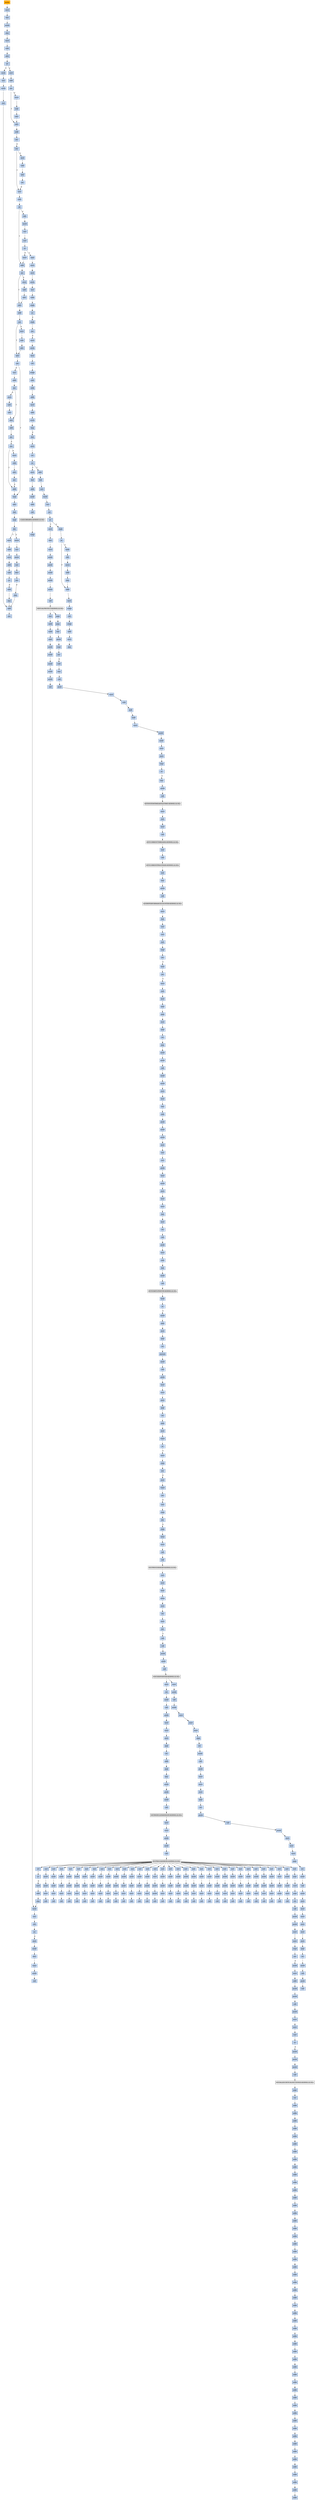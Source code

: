 strict digraph G {
	graph [bgcolor=transparent,
		name=G
	];
	node [color=lightsteelblue,
		fillcolor=lightsteelblue,
		shape=rectangle,
		style=filled
	];
	a0x004254b0pusha_	[color=lightgrey,
		fillcolor=orange,
		label=pusha];
	a0x004254b1movl_0x419000UINT32_esi	[label=movl];
	a0x004254b0pusha_ -> a0x004254b1movl_0x419000UINT32_esi	[color="#000000"];
	a0x004254b6leal__98304esi__edi	[label=leal];
	a0x004254b1movl_0x419000UINT32_esi -> a0x004254b6leal__98304esi__edi	[color="#000000"];
	a0x004254bcpushl_edi	[label=pushl];
	a0x004254b6leal__98304esi__edi -> a0x004254bcpushl_edi	[color="#000000"];
	a0x004254bdjmp_0x004254ca	[label=jmp];
	a0x004254bcpushl_edi -> a0x004254bdjmp_0x004254ca	[color="#000000"];
	a0x004254camovl_esi__ebx	[label=movl];
	a0x004254bdjmp_0x004254ca -> a0x004254camovl_esi__ebx	[color="#000000"];
	a0x004254ccsubl_0xfffffffcUINT8_esi	[label=subl];
	a0x004254camovl_esi__ebx -> a0x004254ccsubl_0xfffffffcUINT8_esi	[color="#000000"];
	a0x004254cfadcl_ebx_ebx	[label=adcl];
	a0x004254ccsubl_0xfffffffcUINT8_esi -> a0x004254cfadcl_ebx_ebx	[color="#000000"];
	a0x004254d1jb_0x004254c0	[label=jb];
	a0x004254cfadcl_ebx_ebx -> a0x004254d1jb_0x004254c0	[color="#000000"];
	a0x004254c0movb_esi__al	[label=movb];
	a0x004254d1jb_0x004254c0 -> a0x004254c0movb_esi__al	[color="#000000",
		label=T];
	a0x004254d3movl_0x1UINT32_eax	[label=movl];
	a0x004254d1jb_0x004254c0 -> a0x004254d3movl_0x1UINT32_eax	[color="#000000",
		label=F];
	a0x004254c2incl_esi	[label=incl];
	a0x004254c0movb_esi__al -> a0x004254c2incl_esi	[color="#000000"];
	a0x004254c3movb_al_edi_	[label=movb];
	a0x004254c2incl_esi -> a0x004254c3movb_al_edi_	[color="#000000"];
	a0x004254c5incl_edi	[label=incl];
	a0x004254c3movb_al_edi_ -> a0x004254c5incl_edi	[color="#000000"];
	a0x004254c6addl_ebx_ebx	[label=addl];
	a0x004254c5incl_edi -> a0x004254c6addl_ebx_ebx	[color="#000000"];
	a0x004254c8jne_0x004254d1	[label=jne];
	a0x004254c6addl_ebx_ebx -> a0x004254c8jne_0x004254d1	[color="#000000"];
	a0x004254d8addl_ebx_ebx	[label=addl];
	a0x004254d3movl_0x1UINT32_eax -> a0x004254d8addl_ebx_ebx	[color="#000000"];
	a0x004254dajne_0x004254e3	[label=jne];
	a0x004254d8addl_ebx_ebx -> a0x004254dajne_0x004254e3	[color="#000000"];
	a0x004254e3adcl_eax_eax	[label=adcl];
	a0x004254dajne_0x004254e3 -> a0x004254e3adcl_eax_eax	[color="#000000",
		label=T];
	a0x004254dcmovl_esi__ebx	[label=movl];
	a0x004254dajne_0x004254e3 -> a0x004254dcmovl_esi__ebx	[color="#000000",
		label=F];
	a0x004254e5addl_ebx_ebx	[label=addl];
	a0x004254e3adcl_eax_eax -> a0x004254e5addl_ebx_ebx	[color="#000000"];
	a0x004254e7jae_0x004254d8	[label=jae];
	a0x004254e5addl_ebx_ebx -> a0x004254e7jae_0x004254d8	[color="#000000"];
	a0x004254e9jne_0x004254f4	[label=jne];
	a0x004254e7jae_0x004254d8 -> a0x004254e9jne_0x004254f4	[color="#000000",
		label=F];
	a0x004254f4xorl_ecx_ecx	[label=xorl];
	a0x004254e9jne_0x004254f4 -> a0x004254f4xorl_ecx_ecx	[color="#000000",
		label=T];
	a0x004254ebmovl_esi__ebx	[label=movl];
	a0x004254e9jne_0x004254f4 -> a0x004254ebmovl_esi__ebx	[color="#000000",
		label=F];
	a0x004254f6subl_0x3UINT8_eax	[label=subl];
	a0x004254f4xorl_ecx_ecx -> a0x004254f6subl_0x3UINT8_eax	[color="#000000"];
	a0x004254f9jb_0x00425508	[label=jb];
	a0x004254f6subl_0x3UINT8_eax -> a0x004254f9jb_0x00425508	[color="#000000"];
	a0x004254fbshll_0x8UINT8_eax	[label=shll];
	a0x004254f9jb_0x00425508 -> a0x004254fbshll_0x8UINT8_eax	[color="#000000",
		label=F];
	a0x00425508addl_ebx_ebx	[label=addl];
	a0x004254f9jb_0x00425508 -> a0x00425508addl_ebx_ebx	[color="#000000",
		label=T];
	a0x004254femovb_esi__al	[label=movb];
	a0x004254fbshll_0x8UINT8_eax -> a0x004254femovb_esi__al	[color="#000000"];
	a0x00425500incl_esi	[label=incl];
	a0x004254femovb_esi__al -> a0x00425500incl_esi	[color="#000000"];
	a0x00425501xorl_0xffffffffUINT8_eax	[label=xorl];
	a0x00425500incl_esi -> a0x00425501xorl_0xffffffffUINT8_eax	[color="#000000"];
	a0x00425504je_0x0042557a	[label=je];
	a0x00425501xorl_0xffffffffUINT8_eax -> a0x00425504je_0x0042557a	[color="#000000"];
	a0x00425506movl_eax_ebp	[label=movl];
	a0x00425504je_0x0042557a -> a0x00425506movl_eax_ebp	[color="#000000",
		label=F];
	a0x0042557apopl_esi	[label=popl];
	a0x00425504je_0x0042557a -> a0x0042557apopl_esi	[color="#000000",
		label=T];
	a0x00425506movl_eax_ebp -> a0x00425508addl_ebx_ebx	[color="#000000"];
	a0x0042550ajne_0x00425513	[label=jne];
	a0x00425508addl_ebx_ebx -> a0x0042550ajne_0x00425513	[color="#000000"];
	a0x00425513adcl_ecx_ecx	[label=adcl];
	a0x0042550ajne_0x00425513 -> a0x00425513adcl_ecx_ecx	[color="#000000",
		label=T];
	a0x0042550cmovl_esi__ebx	[label=movl];
	a0x0042550ajne_0x00425513 -> a0x0042550cmovl_esi__ebx	[color="#000000",
		label=F];
	a0x00425515addl_ebx_ebx	[label=addl];
	a0x00425513adcl_ecx_ecx -> a0x00425515addl_ebx_ebx	[color="#000000"];
	a0x00425517jne_0x00425520	[label=jne];
	a0x00425515addl_ebx_ebx -> a0x00425517jne_0x00425520	[color="#000000"];
	a0x00425520adcl_ecx_ecx	[label=adcl];
	a0x00425517jne_0x00425520 -> a0x00425520adcl_ecx_ecx	[color="#000000",
		label=T];
	a0x00425519movl_esi__ebx	[label=movl];
	a0x00425517jne_0x00425520 -> a0x00425519movl_esi__ebx	[color="#000000",
		label=F];
	a0x00425522jne_0x00425544	[label=jne];
	a0x00425520adcl_ecx_ecx -> a0x00425522jne_0x00425544	[color="#000000"];
	a0x00425544cmpl_0xfffff300UINT32_ebp	[label=cmpl];
	a0x00425522jne_0x00425544 -> a0x00425544cmpl_0xfffff300UINT32_ebp	[color="#000000",
		label=T];
	a0x00425524incl_ecx	[label=incl];
	a0x00425522jne_0x00425544 -> a0x00425524incl_ecx	[color="#000000",
		label=F];
	a0x0042554aadcl_0x1UINT8_ecx	[label=adcl];
	a0x00425544cmpl_0xfffff300UINT32_ebp -> a0x0042554aadcl_0x1UINT8_ecx	[color="#000000"];
	a0x0042554dleal_ediebp__edx	[label=leal];
	a0x0042554aadcl_0x1UINT8_ecx -> a0x0042554dleal_ediebp__edx	[color="#000000"];
	a0x00425550cmpl_0xfffffffcUINT8_ebp	[label=cmpl];
	a0x0042554dleal_ediebp__edx -> a0x00425550cmpl_0xfffffffcUINT8_ebp	[color="#000000"];
	a0x00425553jbe_0x00425564	[label=jbe];
	a0x00425550cmpl_0xfffffffcUINT8_ebp -> a0x00425553jbe_0x00425564	[color="#000000"];
	a0x00425564movl_edx__eax	[label=movl];
	a0x00425553jbe_0x00425564 -> a0x00425564movl_edx__eax	[color="#000000",
		label=T];
	a0x00425555movb_edx__al	[label=movb];
	a0x00425553jbe_0x00425564 -> a0x00425555movb_edx__al	[color="#000000",
		label=F];
	a0x00425566addl_0x4UINT8_edx	[label=addl];
	a0x00425564movl_edx__eax -> a0x00425566addl_0x4UINT8_edx	[color="#000000"];
	a0x00425569movl_eax_edi_	[label=movl];
	a0x00425566addl_0x4UINT8_edx -> a0x00425569movl_eax_edi_	[color="#000000"];
	a0x0042556baddl_0x4UINT8_edi	[label=addl];
	a0x00425569movl_eax_edi_ -> a0x0042556baddl_0x4UINT8_edi	[color="#000000"];
	a0x0042556esubl_0x4UINT8_ecx	[label=subl];
	a0x0042556baddl_0x4UINT8_edi -> a0x0042556esubl_0x4UINT8_ecx	[color="#000000"];
	a0x00425571ja_0x00425564	[label=ja];
	a0x0042556esubl_0x4UINT8_ecx -> a0x00425571ja_0x00425564	[color="#000000"];
	a0x00425573addl_ecx_edi	[label=addl];
	a0x00425571ja_0x00425564 -> a0x00425573addl_ecx_edi	[color="#000000",
		label=F];
	a0x00425575jmp_0x004254c6	[label=jmp];
	a0x00425573addl_ecx_edi -> a0x00425575jmp_0x004254c6	[color="#000000"];
	a0x00425575jmp_0x004254c6 -> a0x004254c6addl_ebx_ebx	[color="#000000"];
	a0x004254desubl_0xfffffffcUINT8_esi	[label=subl];
	a0x004254dcmovl_esi__ebx -> a0x004254desubl_0xfffffffcUINT8_esi	[color="#000000"];
	a0x004254e1adcl_ebx_ebx	[label=adcl];
	a0x004254desubl_0xfffffffcUINT8_esi -> a0x004254e1adcl_ebx_ebx	[color="#000000"];
	a0x004254e1adcl_ebx_ebx -> a0x004254e3adcl_eax_eax	[color="#000000"];
	a0x00425525addl_ebx_ebx	[label=addl];
	a0x00425524incl_ecx -> a0x00425525addl_ebx_ebx	[color="#000000"];
	a0x00425527jne_0x00425530	[label=jne];
	a0x00425525addl_ebx_ebx -> a0x00425527jne_0x00425530	[color="#000000"];
	a0x00425530adcl_ecx_ecx	[label=adcl];
	a0x00425527jne_0x00425530 -> a0x00425530adcl_ecx_ecx	[color="#000000",
		label=T];
	a0x00425529movl_esi__ebx	[label=movl];
	a0x00425527jne_0x00425530 -> a0x00425529movl_esi__ebx	[color="#000000",
		label=F];
	a0x00425532addl_ebx_ebx	[label=addl];
	a0x00425530adcl_ecx_ecx -> a0x00425532addl_ebx_ebx	[color="#000000"];
	a0x00425534jae_0x00425525	[label=jae];
	a0x00425532addl_ebx_ebx -> a0x00425534jae_0x00425525	[color="#000000"];
	a0x00425536jne_0x00425541	[label=jne];
	a0x00425534jae_0x00425525 -> a0x00425536jne_0x00425541	[color="#000000",
		label=F];
	a0x00425541addl_0x2UINT8_ecx	[label=addl];
	a0x00425536jne_0x00425541 -> a0x00425541addl_0x2UINT8_ecx	[color="#000000",
		label=T];
	a0x00425538movl_esi__ebx	[label=movl];
	a0x00425536jne_0x00425541 -> a0x00425538movl_esi__ebx	[color="#000000",
		label=F];
	a0x00425541addl_0x2UINT8_ecx -> a0x00425544cmpl_0xfffff300UINT32_ebp	[color="#000000"];
	a0x0042550esubl_0xfffffffcUINT8_esi	[label=subl];
	a0x0042550cmovl_esi__ebx -> a0x0042550esubl_0xfffffffcUINT8_esi	[color="#000000"];
	a0x00425511adcl_ebx_ebx	[label=adcl];
	a0x0042550esubl_0xfffffffcUINT8_esi -> a0x00425511adcl_ebx_ebx	[color="#000000"];
	a0x00425511adcl_ebx_ebx -> a0x00425513adcl_ecx_ecx	[color="#000000"];
	a0x00425557incl_edx	[label=incl];
	a0x00425555movb_edx__al -> a0x00425557incl_edx	[color="#000000"];
	a0x00425558movb_al_edi_	[label=movb];
	a0x00425557incl_edx -> a0x00425558movb_al_edi_	[color="#000000"];
	a0x0042555aincl_edi	[label=incl];
	a0x00425558movb_al_edi_ -> a0x0042555aincl_edi	[color="#000000"];
	a0x0042555bdecl_ecx	[label=decl];
	a0x0042555aincl_edi -> a0x0042555bdecl_ecx	[color="#000000"];
	a0x0042555cjne_0x00425555	[label=jne];
	a0x0042555bdecl_ecx -> a0x0042555cjne_0x00425555	[color="#000000"];
	a0x0042555ejmp_0x004254c6	[label=jmp];
	a0x0042555cjne_0x00425555 -> a0x0042555ejmp_0x004254c6	[color="#000000",
		label=F];
	a0x0042555ejmp_0x004254c6 -> a0x004254c6addl_ebx_ebx	[color="#000000"];
	a0x0042553asubl_0xfffffffcUINT8_esi	[label=subl];
	a0x00425538movl_esi__ebx -> a0x0042553asubl_0xfffffffcUINT8_esi	[color="#000000"];
	a0x0042553dadcl_ebx_ebx	[label=adcl];
	a0x0042553asubl_0xfffffffcUINT8_esi -> a0x0042553dadcl_ebx_ebx	[color="#000000"];
	a0x0042553fjae_0x00425525	[label=jae];
	a0x0042553dadcl_ebx_ebx -> a0x0042553fjae_0x00425525	[color="#000000"];
	a0x0042553fjae_0x00425525 -> a0x00425541addl_0x2UINT8_ecx	[color="#000000",
		label=F];
	a0x0042552bsubl_0xfffffffcUINT8_esi	[label=subl];
	a0x00425529movl_esi__ebx -> a0x0042552bsubl_0xfffffffcUINT8_esi	[color="#000000"];
	a0x0042552eadcl_ebx_ebx	[label=adcl];
	a0x0042552bsubl_0xfffffffcUINT8_esi -> a0x0042552eadcl_ebx_ebx	[color="#000000"];
	a0x0042552eadcl_ebx_ebx -> a0x00425530adcl_ecx_ecx	[color="#000000"];
	a0x004254edsubl_0xfffffffcUINT8_esi	[label=subl];
	a0x004254ebmovl_esi__ebx -> a0x004254edsubl_0xfffffffcUINT8_esi	[color="#000000"];
	a0x004254f0adcl_ebx_ebx	[label=adcl];
	a0x004254edsubl_0xfffffffcUINT8_esi -> a0x004254f0adcl_ebx_ebx	[color="#000000"];
	a0x004254f2jae_0x004254d8	[label=jae];
	a0x004254f0adcl_ebx_ebx -> a0x004254f2jae_0x004254d8	[color="#000000"];
	a0x004254f2jae_0x004254d8 -> a0x004254f4xorl_ecx_ecx	[color="#000000",
		label=F];
	a0x0042551bsubl_0xfffffffcUINT8_esi	[label=subl];
	a0x00425519movl_esi__ebx -> a0x0042551bsubl_0xfffffffcUINT8_esi	[color="#000000"];
	a0x0042551eadcl_ebx_ebx	[label=adcl];
	a0x0042551bsubl_0xfffffffcUINT8_esi -> a0x0042551eadcl_ebx_ebx	[color="#000000"];
	a0x0042551eadcl_ebx_ebx -> a0x00425520adcl_ecx_ecx	[color="#000000"];
	a0x0042557bmovl_esi_edi	[label=movl];
	a0x0042557apopl_esi -> a0x0042557bmovl_esi_edi	[color="#000000"];
	a0x0042557dmovl_0x4d9UINT32_ecx	[label=movl];
	a0x0042557bmovl_esi_edi -> a0x0042557dmovl_0x4d9UINT32_ecx	[color="#000000"];
	a0x00425582movb_edi__al	[label=movb];
	a0x0042557dmovl_0x4d9UINT32_ecx -> a0x00425582movb_edi__al	[color="#000000"];
	a0x00425584incl_edi	[label=incl];
	a0x00425582movb_edi__al -> a0x00425584incl_edi	[color="#000000"];
	a0x00425585subb_0xffffffe8UINT8_al	[label=subb];
	a0x00425584incl_edi -> a0x00425585subb_0xffffffe8UINT8_al	[color="#000000"];
	a0x00425587cmpb_0x1UINT8_al	[label=cmpb];
	a0x00425585subb_0xffffffe8UINT8_al -> a0x00425587cmpb_0x1UINT8_al	[color="#000000"];
	a0x00425589ja_0x00425582	[label=ja];
	a0x00425587cmpb_0x1UINT8_al -> a0x00425589ja_0x00425582	[color="#000000"];
	a0x0042558bcmpb_0x5UINT8_edi_	[label=cmpb];
	a0x00425589ja_0x00425582 -> a0x0042558bcmpb_0x5UINT8_edi_	[color="#000000",
		label=F];
	a0x0042558ejne_0x00425582	[label=jne];
	a0x0042558bcmpb_0x5UINT8_edi_ -> a0x0042558ejne_0x00425582	[color="#000000"];
	a0x00425590movl_edi__eax	[label=movl];
	a0x0042558ejne_0x00425582 -> a0x00425590movl_edi__eax	[color="#000000",
		label=F];
	a0x00425592movb_0x4edi__bl	[label=movb];
	a0x00425590movl_edi__eax -> a0x00425592movb_0x4edi__bl	[color="#000000"];
	a0x00425595shrw_0x8UINT8_ax	[label=shrw];
	a0x00425592movb_0x4edi__bl -> a0x00425595shrw_0x8UINT8_ax	[color="#000000"];
	a0x00425599roll_0x10UINT8_eax	[label=roll];
	a0x00425595shrw_0x8UINT8_ax -> a0x00425599roll_0x10UINT8_eax	[color="#000000"];
	a0x0042559cxchgb_al_ah	[label=xchgb];
	a0x00425599roll_0x10UINT8_eax -> a0x0042559cxchgb_al_ah	[color="#000000"];
	a0x0042559esubl_edi_eax	[label=subl];
	a0x0042559cxchgb_al_ah -> a0x0042559esubl_edi_eax	[color="#000000"];
	a0x004255a0subb_0xffffffe8UINT8_bl	[label=subb];
	a0x0042559esubl_edi_eax -> a0x004255a0subb_0xffffffe8UINT8_bl	[color="#000000"];
	a0x004255a3addl_esi_eax	[label=addl];
	a0x004255a0subb_0xffffffe8UINT8_bl -> a0x004255a3addl_esi_eax	[color="#000000"];
	a0x004255a5movl_eax_edi_	[label=movl];
	a0x004255a3addl_esi_eax -> a0x004255a5movl_eax_edi_	[color="#000000"];
	a0x004255a7addl_0x5UINT8_edi	[label=addl];
	a0x004255a5movl_eax_edi_ -> a0x004255a7addl_0x5UINT8_edi	[color="#000000"];
	a0x004255aamovb_bl_al	[label=movb];
	a0x004255a7addl_0x5UINT8_edi -> a0x004255aamovb_bl_al	[color="#000000"];
	a0x004255acloop_0x00425587	[label=loop];
	a0x004255aamovb_bl_al -> a0x004255acloop_0x00425587	[color="#000000"];
	a0x004255aeleal_0x22000esi__edi	[label=leal];
	a0x004255acloop_0x00425587 -> a0x004255aeleal_0x22000esi__edi	[color="#000000",
		label=F];
	a0x004255b4movl_edi__eax	[label=movl];
	a0x004255aeleal_0x22000esi__edi -> a0x004255b4movl_edi__eax	[color="#000000"];
	a0x004255b6orl_eax_eax	[label=orl];
	a0x004255b4movl_edi__eax -> a0x004255b6orl_eax_eax	[color="#000000"];
	a0x004255b8je_0x004255f6	[label=je];
	a0x004255b6orl_eax_eax -> a0x004255b8je_0x004255f6	[color="#000000"];
	a0x004255bamovl_0x4edi__ebx	[label=movl];
	a0x004255b8je_0x004255f6 -> a0x004255bamovl_0x4edi__ebx	[color="#000000",
		label=F];
	a0x004255f6addl_0x4UINT8_edi	[label=addl];
	a0x004255b8je_0x004255f6 -> a0x004255f6addl_0x4UINT8_edi	[color="#000000",
		label=T];
	a0x004255bdleal_0x2576ceaxesi__eax	[label=leal];
	a0x004255bamovl_0x4edi__ebx -> a0x004255bdleal_0x2576ceaxesi__eax	[color="#000000"];
	a0x004255c4addl_esi_ebx	[label=addl];
	a0x004255bdleal_0x2576ceaxesi__eax -> a0x004255c4addl_esi_ebx	[color="#000000"];
	a0x004255c6pushl_eax	[label=pushl];
	a0x004255c4addl_esi_ebx -> a0x004255c6pushl_eax	[color="#000000"];
	a0x004255c7addl_0x8UINT8_edi	[label=addl];
	a0x004255c6pushl_eax -> a0x004255c7addl_0x8UINT8_edi	[color="#000000"];
	a0x004255cacall_0x25810esi_	[label=call];
	a0x004255c7addl_0x8UINT8_edi -> a0x004255cacall_0x25810esi_	[color="#000000"];
	LOADLIBRARYA_KERNEL32_DLL	[color=lightgrey,
		fillcolor=lightgrey,
		label="LOADLIBRARYA-KERNEL32-DLL"];
	a0x004255cacall_0x25810esi_ -> LOADLIBRARYA_KERNEL32_DLL	[color="#000000"];
	a0x004255d0xchgl_eax_ebp	[label=xchgl];
	LOADLIBRARYA_KERNEL32_DLL -> a0x004255d0xchgl_eax_ebp	[color="#000000"];
	a0x004255d1movb_edi__al	[label=movb];
	a0x004255d0xchgl_eax_ebp -> a0x004255d1movb_edi__al	[color="#000000"];
	a0x004255d3incl_edi	[label=incl];
	a0x004255d1movb_edi__al -> a0x004255d3incl_edi	[color="#000000"];
	a0x004255d4orb_al_al	[label=orb];
	a0x004255d3incl_edi -> a0x004255d4orb_al_al	[color="#000000"];
	a0x004255d6je_0x004255b4	[label=je];
	a0x004255d4orb_al_al -> a0x004255d6je_0x004255b4	[color="#000000"];
	a0x004255d8movl_edi_ecx	[label=movl];
	a0x004255d6je_0x004255b4 -> a0x004255d8movl_edi_ecx	[color="#000000",
		label=F];
	a0x004255dapushl_edi	[label=pushl];
	a0x004255d8movl_edi_ecx -> a0x004255dapushl_edi	[color="#000000"];
	a0x004255dbdecl_eax	[label=decl];
	a0x004255dapushl_edi -> a0x004255dbdecl_eax	[color="#000000"];
	a0x004255dcrepnz_scasb_es_edi__al	[label=repnz];
	a0x004255dbdecl_eax -> a0x004255dcrepnz_scasb_es_edi__al	[color="#000000"];
	a0x004255depushl_ebp	[label=pushl];
	a0x004255dcrepnz_scasb_es_edi__al -> a0x004255depushl_ebp	[color="#000000"];
	a0x004255dfcall_0x25818esi_	[label=call];
	a0x004255depushl_ebp -> a0x004255dfcall_0x25818esi_	[color="#000000"];
	GETPROCADDRESS_KERNEL32_DLL	[color=lightgrey,
		fillcolor=lightgrey,
		label="GETPROCADDRESS-KERNEL32-DLL"];
	a0x004255e5orl_eax_eax	[label=orl];
	GETPROCADDRESS_KERNEL32_DLL -> a0x004255e5orl_eax_eax	[color="#000000"];
	a0x00404e5cxorl_0x41c200_eax	[label=xorl];
	GETPROCADDRESS_KERNEL32_DLL -> a0x00404e5cxorl_0x41c200_eax	[color="#000000"];
	a0x00404e6fxorl_0x41c200_eax	[label=xorl];
	GETPROCADDRESS_KERNEL32_DLL -> a0x00404e6fxorl_0x41c200_eax	[color="#000000"];
	a0x00404e82xorl_0x41c200_eax	[label=xorl];
	GETPROCADDRESS_KERNEL32_DLL -> a0x00404e82xorl_0x41c200_eax	[color="#000000"];
	a0x00404e95xorl_0x41c200_eax	[label=xorl];
	GETPROCADDRESS_KERNEL32_DLL -> a0x00404e95xorl_0x41c200_eax	[color="#000000"];
	a0x00404ea8xorl_0x41c200_eax	[label=xorl];
	GETPROCADDRESS_KERNEL32_DLL -> a0x00404ea8xorl_0x41c200_eax	[color="#000000"];
	a0x00404ebbxorl_0x41c200_eax	[label=xorl];
	GETPROCADDRESS_KERNEL32_DLL -> a0x00404ebbxorl_0x41c200_eax	[color="#000000"];
	a0x00404ecexorl_0x41c200_eax	[label=xorl];
	GETPROCADDRESS_KERNEL32_DLL -> a0x00404ecexorl_0x41c200_eax	[color="#000000"];
	a0x00404ee1xorl_0x41c200_eax	[label=xorl];
	GETPROCADDRESS_KERNEL32_DLL -> a0x00404ee1xorl_0x41c200_eax	[color="#000000"];
	a0x00404ef4xorl_0x41c200_eax	[label=xorl];
	GETPROCADDRESS_KERNEL32_DLL -> a0x00404ef4xorl_0x41c200_eax	[color="#000000"];
	a0x00404f07xorl_0x41c200_eax	[label=xorl];
	GETPROCADDRESS_KERNEL32_DLL -> a0x00404f07xorl_0x41c200_eax	[color="#000000"];
	a0x00404f1axorl_0x41c200_eax	[label=xorl];
	GETPROCADDRESS_KERNEL32_DLL -> a0x00404f1axorl_0x41c200_eax	[color="#000000"];
	a0x00404f2dxorl_0x41c200_eax	[label=xorl];
	GETPROCADDRESS_KERNEL32_DLL -> a0x00404f2dxorl_0x41c200_eax	[color="#000000"];
	a0x00404f40xorl_0x41c200_eax	[label=xorl];
	GETPROCADDRESS_KERNEL32_DLL -> a0x00404f40xorl_0x41c200_eax	[color="#000000"];
	a0x00404f53xorl_0x41c200_eax	[label=xorl];
	GETPROCADDRESS_KERNEL32_DLL -> a0x00404f53xorl_0x41c200_eax	[color="#000000"];
	a0x00404f66xorl_0x41c200_eax	[label=xorl];
	GETPROCADDRESS_KERNEL32_DLL -> a0x00404f66xorl_0x41c200_eax	[color="#000000"];
	a0x00404f79xorl_0x41c200_eax	[label=xorl];
	GETPROCADDRESS_KERNEL32_DLL -> a0x00404f79xorl_0x41c200_eax	[color="#000000"];
	a0x00404f8cxorl_0x41c200_eax	[label=xorl];
	GETPROCADDRESS_KERNEL32_DLL -> a0x00404f8cxorl_0x41c200_eax	[color="#000000"];
	a0x00404f9fxorl_0x41c200_eax	[label=xorl];
	GETPROCADDRESS_KERNEL32_DLL -> a0x00404f9fxorl_0x41c200_eax	[color="#000000"];
	a0x00404fb2xorl_0x41c200_eax	[label=xorl];
	GETPROCADDRESS_KERNEL32_DLL -> a0x00404fb2xorl_0x41c200_eax	[color="#000000"];
	a0x00404fc5xorl_0x41c200_eax	[label=xorl];
	GETPROCADDRESS_KERNEL32_DLL -> a0x00404fc5xorl_0x41c200_eax	[color="#000000"];
	a0x00404fd8xorl_0x41c200_eax	[label=xorl];
	GETPROCADDRESS_KERNEL32_DLL -> a0x00404fd8xorl_0x41c200_eax	[color="#000000"];
	a0x00404febxorl_0x41c200_eax	[label=xorl];
	GETPROCADDRESS_KERNEL32_DLL -> a0x00404febxorl_0x41c200_eax	[color="#000000"];
	a0x00404ffexorl_0x41c200_eax	[label=xorl];
	GETPROCADDRESS_KERNEL32_DLL -> a0x00404ffexorl_0x41c200_eax	[color="#000000"];
	a0x00405011xorl_0x41c200_eax	[label=xorl];
	GETPROCADDRESS_KERNEL32_DLL -> a0x00405011xorl_0x41c200_eax	[color="#000000"];
	a0x00405024xorl_0x41c200_eax	[label=xorl];
	GETPROCADDRESS_KERNEL32_DLL -> a0x00405024xorl_0x41c200_eax	[color="#000000"];
	a0x00405037xorl_0x41c200_eax	[label=xorl];
	GETPROCADDRESS_KERNEL32_DLL -> a0x00405037xorl_0x41c200_eax	[color="#000000"];
	a0x0040504axorl_0x41c200_eax	[label=xorl];
	GETPROCADDRESS_KERNEL32_DLL -> a0x0040504axorl_0x41c200_eax	[color="#000000"];
	a0x0040505dxorl_0x41c200_eax	[label=xorl];
	GETPROCADDRESS_KERNEL32_DLL -> a0x0040505dxorl_0x41c200_eax	[color="#000000"];
	a0x00405070xorl_0x41c200_eax	[label=xorl];
	GETPROCADDRESS_KERNEL32_DLL -> a0x00405070xorl_0x41c200_eax	[color="#000000"];
	a0x00405083xorl_0x41c200_eax	[label=xorl];
	GETPROCADDRESS_KERNEL32_DLL -> a0x00405083xorl_0x41c200_eax	[color="#000000"];
	a0x00405096xorl_0x41c200_eax	[label=xorl];
	GETPROCADDRESS_KERNEL32_DLL -> a0x00405096xorl_0x41c200_eax	[color="#000000"];
	a0x004050a9xorl_0x41c200_eax	[label=xorl];
	GETPROCADDRESS_KERNEL32_DLL -> a0x004050a9xorl_0x41c200_eax	[color="#000000"];
	a0x004050bcxorl_0x41c200_eax	[label=xorl];
	GETPROCADDRESS_KERNEL32_DLL -> a0x004050bcxorl_0x41c200_eax	[color="#000000"];
	a0x004255e7je_0x004255f0	[label=je];
	a0x004255e5orl_eax_eax -> a0x004255e7je_0x004255f0	[color="#000000"];
	a0x004255e9movl_eax_ebx_	[label=movl];
	a0x004255e7je_0x004255f0 -> a0x004255e9movl_eax_ebx_	[color="#000000",
		label=F];
	a0x004255ebaddl_0x4UINT8_ebx	[label=addl];
	a0x004255e9movl_eax_ebx_ -> a0x004255ebaddl_0x4UINT8_ebx	[color="#000000"];
	a0x004255eejmp_0x004255d1	[label=jmp];
	a0x004255ebaddl_0x4UINT8_ebx -> a0x004255eejmp_0x004255d1	[color="#000000"];
	a0x004255eejmp_0x004255d1 -> a0x004255d1movb_edi__al	[color="#000000"];
	a0x004255f9leal__4esi__ebx	[label=leal];
	a0x004255f6addl_0x4UINT8_edi -> a0x004255f9leal__4esi__ebx	[color="#000000"];
	a0x004255fcxorl_eax_eax	[label=xorl];
	a0x004255f9leal__4esi__ebx -> a0x004255fcxorl_eax_eax	[color="#000000"];
	a0x004255femovb_edi__al	[label=movb];
	a0x004255fcxorl_eax_eax -> a0x004255femovb_edi__al	[color="#000000"];
	a0x00425600incl_edi	[label=incl];
	a0x004255femovb_edi__al -> a0x00425600incl_edi	[color="#000000"];
	a0x00425601orl_eax_eax	[label=orl];
	a0x00425600incl_edi -> a0x00425601orl_eax_eax	[color="#000000"];
	a0x00425603je_0x00425627	[label=je];
	a0x00425601orl_eax_eax -> a0x00425603je_0x00425627	[color="#000000"];
	a0x00425605cmpb_0xffffffefUINT8_al	[label=cmpb];
	a0x00425603je_0x00425627 -> a0x00425605cmpb_0xffffffefUINT8_al	[color="#000000",
		label=F];
	a0x00425627movl_0x2581cesi__ebp	[label=movl];
	a0x00425603je_0x00425627 -> a0x00425627movl_0x2581cesi__ebp	[color="#000000",
		label=T];
	a0x00425607ja_0x0042561a	[label=ja];
	a0x00425605cmpb_0xffffffefUINT8_al -> a0x00425607ja_0x0042561a	[color="#000000"];
	a0x00425609addl_eax_ebx	[label=addl];
	a0x00425607ja_0x0042561a -> a0x00425609addl_eax_ebx	[color="#000000",
		label=F];
	a0x0042561aandb_0xfUINT8_al	[label=andb];
	a0x00425607ja_0x0042561a -> a0x0042561aandb_0xfUINT8_al	[color="#000000",
		label=T];
	a0x0042560bmovl_ebx__eax	[label=movl];
	a0x00425609addl_eax_ebx -> a0x0042560bmovl_ebx__eax	[color="#000000"];
	a0x0042560dxchgb_al_ah	[label=xchgb];
	a0x0042560bmovl_ebx__eax -> a0x0042560dxchgb_al_ah	[color="#000000"];
	a0x0042560froll_0x10UINT8_eax	[label=roll];
	a0x0042560dxchgb_al_ah -> a0x0042560froll_0x10UINT8_eax	[color="#000000"];
	a0x00425612xchgb_al_ah	[label=xchgb];
	a0x0042560froll_0x10UINT8_eax -> a0x00425612xchgb_al_ah	[color="#000000"];
	a0x00425614addl_esi_eax	[label=addl];
	a0x00425612xchgb_al_ah -> a0x00425614addl_esi_eax	[color="#000000"];
	a0x00425616movl_eax_ebx_	[label=movl];
	a0x00425614addl_esi_eax -> a0x00425616movl_eax_ebx_	[color="#000000"];
	a0x00425618jmp_0x004255fc	[label=jmp];
	a0x00425616movl_eax_ebx_ -> a0x00425618jmp_0x004255fc	[color="#000000"];
	a0x0042561cshll_0x10UINT8_eax	[label=shll];
	a0x0042561aandb_0xfUINT8_al -> a0x0042561cshll_0x10UINT8_eax	[color="#000000"];
	a0x0042561fmovw_edi__ax	[label=movw];
	a0x0042561cshll_0x10UINT8_eax -> a0x0042561fmovw_edi__ax	[color="#000000"];
	a0x00425622addl_0x2UINT8_edi	[label=addl];
	a0x0042561fmovw_edi__ax -> a0x00425622addl_0x2UINT8_edi	[color="#000000"];
	a0x00425625jmp_0x00425609	[label=jmp];
	a0x00425622addl_0x2UINT8_edi -> a0x00425625jmp_0x00425609	[color="#000000"];
	a0x00425625jmp_0x00425609 -> a0x00425609addl_eax_ebx	[color="#000000"];
	a0x0042562dleal__4096esi__edi	[label=leal];
	a0x00425627movl_0x2581cesi__ebp -> a0x0042562dleal__4096esi__edi	[color="#000000"];
	a0x00425633movl_0x1000UINT32_ebx	[label=movl];
	a0x0042562dleal__4096esi__edi -> a0x00425633movl_0x1000UINT32_ebx	[color="#000000"];
	a0x00425638pushl_eax	[label=pushl];
	a0x00425633movl_0x1000UINT32_ebx -> a0x00425638pushl_eax	[color="#000000"];
	a0x00425639pushl_esp	[label=pushl];
	a0x00425638pushl_eax -> a0x00425639pushl_esp	[color="#000000"];
	a0x0042563apushl_0x4UINT8	[label=pushl];
	a0x00425639pushl_esp -> a0x0042563apushl_0x4UINT8	[color="#000000"];
	a0x0042563cpushl_ebx	[label=pushl];
	a0x0042563apushl_0x4UINT8 -> a0x0042563cpushl_ebx	[color="#000000"];
	a0x0042563dpushl_edi	[label=pushl];
	a0x0042563cpushl_ebx -> a0x0042563dpushl_edi	[color="#000000"];
	a0x0042563ecall_ebp	[label=call];
	a0x0042563dpushl_edi -> a0x0042563ecall_ebp	[color="#000000"];
	VIRTUALPROTECT_KERNEL32_DLL	[color=lightgrey,
		fillcolor=lightgrey,
		label="VIRTUALPROTECT-KERNEL32-DLL"];
	a0x0042563ecall_ebp -> VIRTUALPROTECT_KERNEL32_DLL	[color="#000000"];
	a0x00425640leal_0x217edi__eax	[label=leal];
	VIRTUALPROTECT_KERNEL32_DLL -> a0x00425640leal_0x217edi__eax	[color="#000000"];
	a0x00425655popl_eax	[label=popl];
	VIRTUALPROTECT_KERNEL32_DLL -> a0x00425655popl_eax	[color="#000000"];
	a0x00425646andb_0x7fUINT8_eax_	[label=andb];
	a0x00425640leal_0x217edi__eax -> a0x00425646andb_0x7fUINT8_eax_	[color="#000000"];
	a0x00425649andb_0x7fUINT8_0x28eax_	[label=andb];
	a0x00425646andb_0x7fUINT8_eax_ -> a0x00425649andb_0x7fUINT8_0x28eax_	[color="#000000"];
	a0x0042564dpopl_eax	[label=popl];
	a0x00425649andb_0x7fUINT8_0x28eax_ -> a0x0042564dpopl_eax	[color="#000000"];
	a0x0042564epushl_eax	[label=pushl];
	a0x0042564dpopl_eax -> a0x0042564epushl_eax	[color="#000000"];
	a0x0042564fpushl_esp	[label=pushl];
	a0x0042564epushl_eax -> a0x0042564fpushl_esp	[color="#000000"];
	a0x00425650pushl_eax	[label=pushl];
	a0x0042564fpushl_esp -> a0x00425650pushl_eax	[color="#000000"];
	a0x00425651pushl_ebx	[label=pushl];
	a0x00425650pushl_eax -> a0x00425651pushl_ebx	[color="#000000"];
	a0x00425652pushl_edi	[label=pushl];
	a0x00425651pushl_ebx -> a0x00425652pushl_edi	[color="#000000"];
	a0x00425653call_ebp	[label=call];
	a0x00425652pushl_edi -> a0x00425653call_ebp	[color="#000000"];
	a0x00425656popa_	[label=popa];
	a0x00425655popl_eax -> a0x00425656popa_	[color="#000000"];
	a0x00425657leal__128esp__eax	[label=leal];
	a0x00425656popa_ -> a0x00425657leal__128esp__eax	[color="#000000"];
	a0x0042565bpushl_0x0UINT8	[label=pushl];
	a0x00425657leal__128esp__eax -> a0x0042565bpushl_0x0UINT8	[color="#000000"];
	a0x0042565dcmpl_eax_esp	[label=cmpl];
	a0x0042565bpushl_0x0UINT8 -> a0x0042565dcmpl_eax_esp	[color="#000000"];
	a0x0042565fjne_0x0042565b	[label=jne];
	a0x0042565dcmpl_eax_esp -> a0x0042565fjne_0x0042565b	[color="#000000"];
	a0x00425661subl_0xffffff80UINT8_esp	[label=subl];
	a0x0042565fjne_0x0042565b -> a0x00425661subl_0xffffff80UINT8_esp	[color="#000000",
		label=F];
	a0x00425664jmp_0x00403980	[label=jmp];
	a0x00425661subl_0xffffff80UINT8_esp -> a0x00425664jmp_0x00403980	[color="#000000"];
	a0x00403980call_0x408490	[label=call];
	a0x00425664jmp_0x00403980 -> a0x00403980call_0x408490	[color="#000000"];
	a0x00408490pushl_ebp	[label=pushl];
	a0x00403980call_0x408490 -> a0x00408490pushl_ebp	[color="#000000"];
	a0x00408491movl_esp_ebp	[label=movl];
	a0x00408490pushl_ebp -> a0x00408491movl_esp_ebp	[color="#000000"];
	a0x00408493subl_0x14UINT8_esp	[label=subl];
	a0x00408491movl_esp_ebp -> a0x00408493subl_0x14UINT8_esp	[color="#000000"];
	a0x00408496andl_0x0UINT8__12ebp_	[label=andl];
	a0x00408493subl_0x14UINT8_esp -> a0x00408496andl_0x0UINT8__12ebp_	[color="#000000"];
	a0x0040849aandl_0x0UINT8__8ebp_	[label=andl];
	a0x00408496andl_0x0UINT8__12ebp_ -> a0x0040849aandl_0x0UINT8__8ebp_	[color="#000000"];
	a0x0040849emovl_0x41c200_eax	[label=movl];
	a0x0040849aandl_0x0UINT8__8ebp_ -> a0x0040849emovl_0x41c200_eax	[color="#000000"];
	a0x004084a3pushl_esi	[label=pushl];
	a0x0040849emovl_0x41c200_eax -> a0x004084a3pushl_esi	[color="#000000"];
	a0x004084a4pushl_edi	[label=pushl];
	a0x004084a3pushl_esi -> a0x004084a4pushl_edi	[color="#000000"];
	a0x004084a5movl_0xbb40e64eUINT32_edi	[label=movl];
	a0x004084a4pushl_edi -> a0x004084a5movl_0xbb40e64eUINT32_edi	[color="#000000"];
	a0x004084aamovl_0xffff0000UINT32_esi	[label=movl];
	a0x004084a5movl_0xbb40e64eUINT32_edi -> a0x004084aamovl_0xffff0000UINT32_esi	[color="#000000"];
	a0x004084afcmpl_edi_eax	[label=cmpl];
	a0x004084aamovl_0xffff0000UINT32_esi -> a0x004084afcmpl_edi_eax	[color="#000000"];
	a0x004084b1je_0x4084c0	[label=je];
	a0x004084afcmpl_edi_eax -> a0x004084b1je_0x4084c0	[color="#000000"];
	a0x004084c0leal__12ebp__eax	[label=leal];
	a0x004084b1je_0x4084c0 -> a0x004084c0leal__12ebp__eax	[color="#000000",
		label=T];
	a0x004084c3pushl_eax	[label=pushl];
	a0x004084c0leal__12ebp__eax -> a0x004084c3pushl_eax	[color="#000000"];
	a0x004084c4call_0x410078	[label=call];
	a0x004084c3pushl_eax -> a0x004084c4call_0x410078	[color="#000000"];
	GETSYSTEMTIMEASFILETIME_KERNEL32_DLL	[color=lightgrey,
		fillcolor=lightgrey,
		label="GETSYSTEMTIMEASFILETIME-KERNEL32-DLL"];
	a0x004084c4call_0x410078 -> GETSYSTEMTIMEASFILETIME_KERNEL32_DLL	[color="#000000"];
	a0x004084camovl__8ebp__eax	[label=movl];
	GETSYSTEMTIMEASFILETIME_KERNEL32_DLL -> a0x004084camovl__8ebp__eax	[color="#000000"];
	a0x004084cdxorl__12ebp__eax	[label=xorl];
	a0x004084camovl__8ebp__eax -> a0x004084cdxorl__12ebp__eax	[color="#000000"];
	a0x004084d0movl_eax__4ebp_	[label=movl];
	a0x004084cdxorl__12ebp__eax -> a0x004084d0movl_eax__4ebp_	[color="#000000"];
	a0x004084d3call_0x41014c	[label=call];
	a0x004084d0movl_eax__4ebp_ -> a0x004084d3call_0x41014c	[color="#000000"];
	GETCURRENTTHREADID_KERNEL32_DLL	[color=lightgrey,
		fillcolor=lightgrey,
		label="GETCURRENTTHREADID-KERNEL32-DLL"];
	a0x004084d3call_0x41014c -> GETCURRENTTHREADID_KERNEL32_DLL	[color="#000000"];
	a0x004084d9xorl_eax__4ebp_	[label=xorl];
	GETCURRENTTHREADID_KERNEL32_DLL -> a0x004084d9xorl_eax__4ebp_	[color="#000000"];
	a0x004084dccall_0x41007c	[label=call];
	a0x004084d9xorl_eax__4ebp_ -> a0x004084dccall_0x41007c	[color="#000000"];
	GETCURRENTPROCESSID_KERNEL32_DLL	[color=lightgrey,
		fillcolor=lightgrey,
		label="GETCURRENTPROCESSID-KERNEL32-DLL"];
	a0x004084dccall_0x41007c -> GETCURRENTPROCESSID_KERNEL32_DLL	[color="#000000"];
	a0x004084e2xorl_eax__4ebp_	[label=xorl];
	GETCURRENTPROCESSID_KERNEL32_DLL -> a0x004084e2xorl_eax__4ebp_	[color="#000000"];
	a0x004084e5leal__20ebp__eax	[label=leal];
	a0x004084e2xorl_eax__4ebp_ -> a0x004084e5leal__20ebp__eax	[color="#000000"];
	a0x004084e8pushl_eax	[label=pushl];
	a0x004084e5leal__20ebp__eax -> a0x004084e8pushl_eax	[color="#000000"];
	a0x004084e9call_0x410080	[label=call];
	a0x004084e8pushl_eax -> a0x004084e9call_0x410080	[color="#000000"];
	QUERYPERFORMANCECOUNTER_KERNEL32_DLL	[color=lightgrey,
		fillcolor=lightgrey,
		label="QUERYPERFORMANCECOUNTER-KERNEL32-DLL"];
	a0x004084e9call_0x410080 -> QUERYPERFORMANCECOUNTER_KERNEL32_DLL	[color="#000000"];
	a0x004084efmovl__16ebp__ecx	[label=movl];
	QUERYPERFORMANCECOUNTER_KERNEL32_DLL -> a0x004084efmovl__16ebp__ecx	[color="#000000"];
	a0x004084f2leal__4ebp__eax	[label=leal];
	a0x004084efmovl__16ebp__ecx -> a0x004084f2leal__4ebp__eax	[color="#000000"];
	a0x004084f5xorl__20ebp__ecx	[label=xorl];
	a0x004084f2leal__4ebp__eax -> a0x004084f5xorl__20ebp__ecx	[color="#000000"];
	a0x004084f8xorl__4ebp__ecx	[label=xorl];
	a0x004084f5xorl__20ebp__ecx -> a0x004084f8xorl__4ebp__ecx	[color="#000000"];
	a0x004084fbxorl_eax_ecx	[label=xorl];
	a0x004084f8xorl__4ebp__ecx -> a0x004084fbxorl_eax_ecx	[color="#000000"];
	a0x004084fdcmpl_edi_ecx	[label=cmpl];
	a0x004084fbxorl_eax_ecx -> a0x004084fdcmpl_edi_ecx	[color="#000000"];
	a0x004084ffjne_0x408508	[label=jne];
	a0x004084fdcmpl_edi_ecx -> a0x004084ffjne_0x408508	[color="#000000"];
	a0x00408508testl_ecx_esi	[label=testl];
	a0x004084ffjne_0x408508 -> a0x00408508testl_ecx_esi	[color="#000000",
		label=T];
	a0x0040850ajne_0x408518	[label=jne];
	a0x00408508testl_ecx_esi -> a0x0040850ajne_0x408518	[color="#000000"];
	a0x00408518movl_ecx_0x41c200	[label=movl];
	a0x0040850ajne_0x408518 -> a0x00408518movl_ecx_0x41c200	[color="#000000",
		label=T];
	a0x0040851enotl_ecx	[label=notl];
	a0x00408518movl_ecx_0x41c200 -> a0x0040851enotl_ecx	[color="#000000"];
	a0x00408520movl_ecx_0x41c204	[label=movl];
	a0x0040851enotl_ecx -> a0x00408520movl_ecx_0x41c204	[color="#000000"];
	a0x00408526popl_edi	[label=popl];
	a0x00408520movl_ecx_0x41c204 -> a0x00408526popl_edi	[color="#000000"];
	a0x00408527popl_esi	[label=popl];
	a0x00408526popl_edi -> a0x00408527popl_esi	[color="#000000"];
	a0x00408528movl_ebp_esp	[label=movl];
	a0x00408527popl_esi -> a0x00408528movl_ebp_esp	[color="#000000"];
	a0x0040852apopl_ebp	[label=popl];
	a0x00408528movl_ebp_esp -> a0x0040852apopl_ebp	[color="#000000"];
	a0x0040852bret	[label=ret];
	a0x0040852apopl_ebp -> a0x0040852bret	[color="#000000"];
	a0x00403985jmp_0x40398a	[label=jmp];
	a0x0040852bret -> a0x00403985jmp_0x40398a	[color="#000000"];
	a0x0040398apushl_0x14UINT8	[label=pushl];
	a0x00403985jmp_0x40398a -> a0x0040398apushl_0x14UINT8	[color="#000000"];
	a0x0040398cpushl_0x41ac00UINT32	[label=pushl];
	a0x0040398apushl_0x14UINT8 -> a0x0040398cpushl_0x41ac00UINT32	[color="#000000"];
	a0x00403991call_0x405960	[label=call];
	a0x0040398cpushl_0x41ac00UINT32 -> a0x00403991call_0x405960	[color="#000000"];
	a0x00405960pushl_0x4059c0UINT32	[label=pushl];
	a0x00403991call_0x405960 -> a0x00405960pushl_0x4059c0UINT32	[color="#000000"];
	a0x00405965pushl_fs_0	[label=pushl];
	a0x00405960pushl_0x4059c0UINT32 -> a0x00405965pushl_fs_0	[color="#000000"];
	a0x0040596cmovl_0x10esp__eax	[label=movl];
	a0x00405965pushl_fs_0 -> a0x0040596cmovl_0x10esp__eax	[color="#000000"];
	a0x00405970movl_ebp_0x10esp_	[label=movl];
	a0x0040596cmovl_0x10esp__eax -> a0x00405970movl_ebp_0x10esp_	[color="#000000"];
	a0x00405974leal_0x10esp__ebp	[label=leal];
	a0x00405970movl_ebp_0x10esp_ -> a0x00405974leal_0x10esp__ebp	[color="#000000"];
	a0x00405978subl_eax_esp	[label=subl];
	a0x00405974leal_0x10esp__ebp -> a0x00405978subl_eax_esp	[color="#000000"];
	a0x0040597apushl_ebx	[label=pushl];
	a0x00405978subl_eax_esp -> a0x0040597apushl_ebx	[color="#000000"];
	a0x0040597bpushl_esi	[label=pushl];
	a0x0040597apushl_ebx -> a0x0040597bpushl_esi	[color="#000000"];
	a0x0040597cpushl_edi	[label=pushl];
	a0x0040597bpushl_esi -> a0x0040597cpushl_edi	[color="#000000"];
	a0x0040597dmovl_0x41c200_eax	[label=movl];
	a0x0040597cpushl_edi -> a0x0040597dmovl_0x41c200_eax	[color="#000000"];
	a0x00405982xorl_eax__4ebp_	[label=xorl];
	a0x0040597dmovl_0x41c200_eax -> a0x00405982xorl_eax__4ebp_	[color="#000000"];
	a0x00405985xorl_ebp_eax	[label=xorl];
	a0x00405982xorl_eax__4ebp_ -> a0x00405985xorl_ebp_eax	[color="#000000"];
	a0x00405987pushl_eax	[label=pushl];
	a0x00405985xorl_ebp_eax -> a0x00405987pushl_eax	[color="#000000"];
	a0x00405988movl_esp__24ebp_	[label=movl];
	a0x00405987pushl_eax -> a0x00405988movl_esp__24ebp_	[color="#000000"];
	a0x0040598bpushl__8ebp_	[label=pushl];
	a0x00405988movl_esp__24ebp_ -> a0x0040598bpushl__8ebp_	[color="#000000"];
	a0x0040598emovl__4ebp__eax	[label=movl];
	a0x0040598bpushl__8ebp_ -> a0x0040598emovl__4ebp__eax	[color="#000000"];
	a0x00405991movl_0xfffffffeUINT32__4ebp_	[label=movl];
	a0x0040598emovl__4ebp__eax -> a0x00405991movl_0xfffffffeUINT32__4ebp_	[color="#000000"];
	a0x00405998movl_eax__8ebp_	[label=movl];
	a0x00405991movl_0xfffffffeUINT32__4ebp_ -> a0x00405998movl_eax__8ebp_	[color="#000000"];
	a0x0040599bleal__16ebp__eax	[label=leal];
	a0x00405998movl_eax__8ebp_ -> a0x0040599bleal__16ebp__eax	[color="#000000"];
	a0x0040599emovl_eax_fs_0	[label=movl];
	a0x0040599bleal__16ebp__eax -> a0x0040599emovl_eax_fs_0	[color="#000000"];
	a0x004059a4ret	[label=ret];
	a0x0040599emovl_eax_fs_0 -> a0x004059a4ret	[color="#000000"];
	a0x00403996call_0x404dad	[label=call];
	a0x004059a4ret -> a0x00403996call_0x404dad	[color="#000000"];
	a0x00404dadpushl_ebp	[label=pushl];
	a0x00403996call_0x404dad -> a0x00404dadpushl_ebp	[color="#000000"];
	a0x00404daemovl_esp_ebp	[label=movl];
	a0x00404dadpushl_ebp -> a0x00404daemovl_esp_ebp	[color="#000000"];
	a0x00404db0subl_0x44UINT8_esp	[label=subl];
	a0x00404daemovl_esp_ebp -> a0x00404db0subl_0x44UINT8_esp	[color="#000000"];
	a0x00404db3leal__68ebp__eax	[label=leal];
	a0x00404db0subl_0x44UINT8_esp -> a0x00404db3leal__68ebp__eax	[color="#000000"];
	a0x00404db6pushl_eax	[label=pushl];
	a0x00404db3leal__68ebp__eax -> a0x00404db6pushl_eax	[color="#000000"];
	a0x00404db7call_0x410180	[label=call];
	a0x00404db6pushl_eax -> a0x00404db7call_0x410180	[color="#000000"];
	GETSTARTUPINFOW_KERNEL32_DLL	[color=lightgrey,
		fillcolor=lightgrey,
		label="GETSTARTUPINFOW-KERNEL32-DLL"];
	a0x00404db7call_0x410180 -> GETSTARTUPINFOW_KERNEL32_DLL	[color="#000000"];
	a0x00404dbdtestb_0x1UINT8__24ebp_	[label=testb];
	GETSTARTUPINFOW_KERNEL32_DLL -> a0x00404dbdtestb_0x1UINT8__24ebp_	[color="#000000"];
	a0x00404dc1je_0x404dc9	[label=je];
	a0x00404dbdtestb_0x1UINT8__24ebp_ -> a0x00404dc1je_0x404dc9	[color="#000000"];
	a0x00404dc9pushl_0xaUINT8	[label=pushl];
	a0x00404dc1je_0x404dc9 -> a0x00404dc9pushl_0xaUINT8	[color="#000000",
		label=T];
	a0x00404dcbpopl_eax	[label=popl];
	a0x00404dc9pushl_0xaUINT8 -> a0x00404dcbpopl_eax	[color="#000000"];
	a0x00404dccmovl_ebp_esp	[label=movl];
	a0x00404dcbpopl_eax -> a0x00404dccmovl_ebp_esp	[color="#000000"];
	a0x00404dcepopl_ebp	[label=popl];
	a0x00404dccmovl_ebp_esp -> a0x00404dcepopl_ebp	[color="#000000"];
	a0x00404dcfret	[label=ret];
	a0x00404dcepopl_ebp -> a0x00404dcfret	[color="#000000"];
	a0x0040399bmovzwl_ax_esi	[label=movzwl];
	a0x00404dcfret -> a0x0040399bmovzwl_ax_esi	[color="#000000"];
	a0x0040399epushl_0x2UINT8	[label=pushl];
	a0x0040399bmovzwl_ax_esi -> a0x0040399epushl_0x2UINT8	[color="#000000"];
	a0x004039a0call_0x408443	[label=call];
	a0x0040399epushl_0x2UINT8 -> a0x004039a0call_0x408443	[color="#000000"];
	a0x00408443pushl_ebp	[label=pushl];
	a0x004039a0call_0x408443 -> a0x00408443pushl_ebp	[color="#000000"];
	a0x00408444movl_esp_ebp	[label=movl];
	a0x00408443pushl_ebp -> a0x00408444movl_esp_ebp	[color="#000000"];
	a0x00408446movl_0x8ebp__eax	[label=movl];
	a0x00408444movl_esp_ebp -> a0x00408446movl_0x8ebp__eax	[color="#000000"];
	a0x00408449movl_eax_0x41d498	[label=movl];
	a0x00408446movl_0x8ebp__eax -> a0x00408449movl_eax_0x41d498	[color="#000000"];
	a0x0040844epopl_ebp	[label=popl];
	a0x00408449movl_eax_0x41d498 -> a0x0040844epopl_ebp	[color="#000000"];
	a0x0040844fret	[label=ret];
	a0x0040844epopl_ebp -> a0x0040844fret	[color="#000000"];
	a0x004039a5popl_ecx	[label=popl];
	a0x0040844fret -> a0x004039a5popl_ecx	[color="#000000"];
	a0x004039a6movl_0x5a4dUINT32_eax	[label=movl];
	a0x004039a5popl_ecx -> a0x004039a6movl_0x5a4dUINT32_eax	[color="#000000"];
	a0x004039abcmpw_ax_0x400000	[label=cmpw];
	a0x004039a6movl_0x5a4dUINT32_eax -> a0x004039abcmpw_ax_0x400000	[color="#000000"];
	a0x004039b2je_0x4039b8	[label=je];
	a0x004039abcmpw_ax_0x400000 -> a0x004039b2je_0x4039b8	[color="#000000"];
	a0x004039b8movl_0x40003c_eax	[label=movl];
	a0x004039b2je_0x4039b8 -> a0x004039b8movl_0x40003c_eax	[color="#000000",
		label=T];
	a0x004039bdcmpl_0x4550UINT32_0x400000eax_	[label=cmpl];
	a0x004039b8movl_0x40003c_eax -> a0x004039bdcmpl_0x4550UINT32_0x400000eax_	[color="#000000"];
	a0x004039c7jne_0x4039b4	[label=jne];
	a0x004039bdcmpl_0x4550UINT32_0x400000eax_ -> a0x004039c7jne_0x4039b4	[color="#000000"];
	a0x004039c9movl_0x10bUINT32_ecx	[label=movl];
	a0x004039c7jne_0x4039b4 -> a0x004039c9movl_0x10bUINT32_ecx	[color="#000000",
		label=F];
	a0x004039cecmpw_cx_0x400018eax_	[label=cmpw];
	a0x004039c9movl_0x10bUINT32_ecx -> a0x004039cecmpw_cx_0x400018eax_	[color="#000000"];
	a0x004039d5jne_0x4039b4	[label=jne];
	a0x004039cecmpw_cx_0x400018eax_ -> a0x004039d5jne_0x4039b4	[color="#000000"];
	a0x004039d7xorl_ebx_ebx	[label=xorl];
	a0x004039d5jne_0x4039b4 -> a0x004039d7xorl_ebx_ebx	[color="#000000",
		label=F];
	a0x004039d9cmpl_0xeUINT8_0x400074eax_	[label=cmpl];
	a0x004039d7xorl_ebx_ebx -> a0x004039d9cmpl_0xeUINT8_0x400074eax_	[color="#000000"];
	a0x004039e0jbe_0x4039eb	[label=jbe];
	a0x004039d9cmpl_0xeUINT8_0x400074eax_ -> a0x004039e0jbe_0x4039eb	[color="#000000"];
	a0x004039e2cmpl_ebx_0x4000e8eax_	[label=cmpl];
	a0x004039e0jbe_0x4039eb -> a0x004039e2cmpl_ebx_0x4000e8eax_	[color="#000000",
		label=F];
	a0x004039e8setne_bl	[label=setne];
	a0x004039e2cmpl_ebx_0x4000e8eax_ -> a0x004039e8setne_bl	[color="#000000"];
	a0x004039ebmovl_ebx__28ebp_	[label=movl];
	a0x004039e8setne_bl -> a0x004039ebmovl_ebx__28ebp_	[color="#000000"];
	a0x004039eecall_0x405c2b	[label=call];
	a0x004039ebmovl_ebx__28ebp_ -> a0x004039eecall_0x405c2b	[color="#000000"];
	a0x00405c2bcall_0x4100bc	[label=call];
	a0x004039eecall_0x405c2b -> a0x00405c2bcall_0x4100bc	[color="#000000"];
	GETPROCESSHEAP_KERNEL32_DLL	[color=lightgrey,
		fillcolor=lightgrey,
		label="GETPROCESSHEAP-KERNEL32-DLL"];
	a0x00405c2bcall_0x4100bc -> GETPROCESSHEAP_KERNEL32_DLL	[color="#000000"];
	a0x00405c31xorl_ecx_ecx	[label=xorl];
	GETPROCESSHEAP_KERNEL32_DLL -> a0x00405c31xorl_ecx_ecx	[color="#000000"];
	a0x00405c33movl_eax_0x41daf8	[label=movl];
	a0x00405c31xorl_ecx_ecx -> a0x00405c33movl_eax_0x41daf8	[color="#000000"];
	a0x00405c38testl_eax_eax	[label=testl];
	a0x00405c33movl_eax_0x41daf8 -> a0x00405c38testl_eax_eax	[color="#000000"];
	a0x00405c3asetne_cl	[label=setne];
	a0x00405c38testl_eax_eax -> a0x00405c3asetne_cl	[color="#000000"];
	a0x00405c3dmovl_ecx_eax	[label=movl];
	a0x00405c3asetne_cl -> a0x00405c3dmovl_ecx_eax	[color="#000000"];
	a0x00405c3fret	[label=ret];
	a0x00405c3dmovl_ecx_eax -> a0x00405c3fret	[color="#000000"];
	a0x004039f3testl_eax_eax	[label=testl];
	a0x00405c3fret -> a0x004039f3testl_eax_eax	[color="#000000"];
	a0x004039f5jne_0x4039ff	[label=jne];
	a0x004039f3testl_eax_eax -> a0x004039f5jne_0x4039ff	[color="#000000"];
	a0x004039ffcall_0x404a03	[label=call];
	a0x004039f5jne_0x4039ff -> a0x004039ffcall_0x404a03	[color="#000000",
		label=T];
	a0x00404a03call_0x402bbe	[label=call];
	a0x004039ffcall_0x404a03 -> a0x00404a03call_0x402bbe	[color="#000000"];
	a0x00402bbepushl_esi	[label=pushl];
	a0x00404a03call_0x402bbe -> a0x00402bbepushl_esi	[color="#000000"];
	a0x00402bbfpushl_0x0UINT8	[label=pushl];
	a0x00402bbepushl_esi -> a0x00402bbfpushl_0x0UINT8	[color="#000000"];
	a0x00402bc1call_0x4100fc	[label=call];
	a0x00402bbfpushl_0x0UINT8 -> a0x00402bc1call_0x4100fc	[color="#000000"];
	ENCODEPOINTER_KERNEL32_DLL	[color=lightgrey,
		fillcolor=lightgrey,
		label="ENCODEPOINTER-KERNEL32-DLL"];
	a0x00402bc1call_0x4100fc -> ENCODEPOINTER_KERNEL32_DLL	[color="#000000"];
	a0x00402bc7movl_eax_esi	[label=movl];
	ENCODEPOINTER_KERNEL32_DLL -> a0x00402bc7movl_eax_esi	[color="#000000"];
	a0x004056e8movl_eax_0x41dacc	[label=movl];
	ENCODEPOINTER_KERNEL32_DLL -> a0x004056e8movl_eax_0x41dacc	[color="#000000"];
	a0x00402bc9pushl_esi	[label=pushl];
	a0x00402bc7movl_eax_esi -> a0x00402bc9pushl_esi	[color="#000000"];
	a0x00402bcacall_0x405714	[label=call];
	a0x00402bc9pushl_esi -> a0x00402bcacall_0x405714	[color="#000000"];
	a0x00405714pushl_ebp	[label=pushl];
	a0x00402bcacall_0x405714 -> a0x00405714pushl_ebp	[color="#000000"];
	a0x00405715movl_esp_ebp	[label=movl];
	a0x00405714pushl_ebp -> a0x00405715movl_esp_ebp	[color="#000000"];
	a0x00405717movl_0x8ebp__eax	[label=movl];
	a0x00405715movl_esp_ebp -> a0x00405717movl_0x8ebp__eax	[color="#000000"];
	a0x0040571amovl_eax_0x41dad0	[label=movl];
	a0x00405717movl_0x8ebp__eax -> a0x0040571amovl_eax_0x41dad0	[color="#000000"];
	a0x0040571fpopl_ebp	[label=popl];
	a0x0040571amovl_eax_0x41dad0 -> a0x0040571fpopl_ebp	[color="#000000"];
	a0x00405720ret	[label=ret];
	a0x0040571fpopl_ebp -> a0x00405720ret	[color="#000000"];
	a0x00402bcfpushl_esi	[label=pushl];
	a0x00405720ret -> a0x00402bcfpushl_esi	[color="#000000"];
	a0x00402bd0call_0x403c26	[label=call];
	a0x00402bcfpushl_esi -> a0x00402bd0call_0x403c26	[color="#000000"];
	a0x00403c26pushl_ebp	[label=pushl];
	a0x00402bd0call_0x403c26 -> a0x00403c26pushl_ebp	[color="#000000"];
	a0x00403c27movl_esp_ebp	[label=movl];
	a0x00403c26pushl_ebp -> a0x00403c27movl_esp_ebp	[color="#000000"];
	a0x00403c29movl_0x8ebp__eax	[label=movl];
	a0x00403c27movl_esp_ebp -> a0x00403c29movl_0x8ebp__eax	[color="#000000"];
	a0x00403c2cmovl_eax_0x41d320	[label=movl];
	a0x00403c29movl_0x8ebp__eax -> a0x00403c2cmovl_eax_0x41d320	[color="#000000"];
	a0x00403c31popl_ebp	[label=popl];
	a0x00403c2cmovl_eax_0x41d320 -> a0x00403c31popl_ebp	[color="#000000"];
	a0x00403c32ret	[label=ret];
	a0x00403c31popl_ebp -> a0x00403c32ret	[color="#000000"];
	a0x00402bd5pushl_esi	[label=pushl];
	a0x00403c32ret -> a0x00402bd5pushl_esi	[color="#000000"];
	a0x00402bd6call_0x405721	[label=call];
	a0x00402bd5pushl_esi -> a0x00402bd6call_0x405721	[color="#000000"];
	a0x00405721pushl_ebp	[label=pushl];
	a0x00402bd6call_0x405721 -> a0x00405721pushl_ebp	[color="#000000"];
	a0x00405722movl_esp_ebp	[label=movl];
	a0x00405721pushl_ebp -> a0x00405722movl_esp_ebp	[color="#000000"];
	a0x00405724movl_0x8ebp__eax	[label=movl];
	a0x00405722movl_esp_ebp -> a0x00405724movl_0x8ebp__eax	[color="#000000"];
	a0x00405727movl_eax_0x41dad4	[label=movl];
	a0x00405724movl_0x8ebp__eax -> a0x00405727movl_eax_0x41dad4	[color="#000000"];
	a0x0040572cpopl_ebp	[label=popl];
	a0x00405727movl_eax_0x41dad4 -> a0x0040572cpopl_ebp	[color="#000000"];
	a0x0040572dret	[label=ret];
	a0x0040572cpopl_ebp -> a0x0040572dret	[color="#000000"];
	a0x00402bdbpushl_esi	[label=pushl];
	a0x0040572dret -> a0x00402bdbpushl_esi	[color="#000000"];
	a0x00402bdccall_0x40573b	[label=call];
	a0x00402bdbpushl_esi -> a0x00402bdccall_0x40573b	[color="#000000"];
	a0x0040573bpushl_ebp	[label=pushl];
	a0x00402bdccall_0x40573b -> a0x0040573bpushl_ebp	[color="#000000"];
	a0x0040573cmovl_esp_ebp	[label=movl];
	a0x0040573bpushl_ebp -> a0x0040573cmovl_esp_ebp	[color="#000000"];
	a0x0040573emovl_0x8ebp__eax	[label=movl];
	a0x0040573cmovl_esp_ebp -> a0x0040573emovl_0x8ebp__eax	[color="#000000"];
	a0x00405741movl_eax_0x41dad8	[label=movl];
	a0x0040573emovl_0x8ebp__eax -> a0x00405741movl_eax_0x41dad8	[color="#000000"];
	a0x00405746movl_eax_0x41dadc	[label=movl];
	a0x00405741movl_eax_0x41dad8 -> a0x00405746movl_eax_0x41dadc	[color="#000000"];
	a0x0040574bmovl_eax_0x41dae0	[label=movl];
	a0x00405746movl_eax_0x41dadc -> a0x0040574bmovl_eax_0x41dae0	[color="#000000"];
	a0x00405750movl_eax_0x41dae4	[label=movl];
	a0x0040574bmovl_eax_0x41dae0 -> a0x00405750movl_eax_0x41dae4	[color="#000000"];
	a0x00405755popl_ebp	[label=popl];
	a0x00405750movl_eax_0x41dae4 -> a0x00405755popl_ebp	[color="#000000"];
	a0x00405756ret	[label=ret];
	a0x00405755popl_ebp -> a0x00405756ret	[color="#000000"];
	a0x00402be1pushl_esi	[label=pushl];
	a0x00405756ret -> a0x00402be1pushl_esi	[color="#000000"];
	a0x00402be2call_0x4056dd	[label=call];
	a0x00402be1pushl_esi -> a0x00402be2call_0x4056dd	[color="#000000"];
	a0x004056ddpushl_0x4056a9UINT32	[label=pushl];
	a0x00402be2call_0x4056dd -> a0x004056ddpushl_0x4056a9UINT32	[color="#000000"];
	a0x004056e2call_0x4100fc	[label=call];
	a0x004056ddpushl_0x4056a9UINT32 -> a0x004056e2call_0x4100fc	[color="#000000"];
	a0x004056edret	[label=ret];
	a0x004056e8movl_eax_0x41dacc -> a0x004056edret	[color="#000000"];
	a0x00402be7pushl_esi	[label=pushl];
	a0x004056edret -> a0x00402be7pushl_esi	[color="#000000"];
	a0x00402be8call_0x40594c	[label=call];
	a0x00402be7pushl_esi -> a0x00402be8call_0x40594c	[color="#000000"];
	a0x0040594cpushl_ebp	[label=pushl];
	a0x00402be8call_0x40594c -> a0x0040594cpushl_ebp	[color="#000000"];
	a0x0040594dmovl_esp_ebp	[label=movl];
	a0x0040594cpushl_ebp -> a0x0040594dmovl_esp_ebp	[color="#000000"];
	a0x0040594fmovl_0x8ebp__eax	[label=movl];
	a0x0040594dmovl_esp_ebp -> a0x0040594fmovl_0x8ebp__eax	[color="#000000"];
	a0x00405952movl_eax_0x41daec	[label=movl];
	a0x0040594fmovl_0x8ebp__eax -> a0x00405952movl_eax_0x41daec	[color="#000000"];
	a0x00405957popl_ebp	[label=popl];
	a0x00405952movl_eax_0x41daec -> a0x00405957popl_ebp	[color="#000000"];
	a0x00405958ret	[label=ret];
	a0x00405957popl_ebp -> a0x00405958ret	[color="#000000"];
	a0x00402bedaddl_0x18UINT8_esp	[label=addl];
	a0x00405958ret -> a0x00402bedaddl_0x18UINT8_esp	[color="#000000"];
	a0x00402bf0popl_esi	[label=popl];
	a0x00402bedaddl_0x18UINT8_esp -> a0x00402bf0popl_esi	[color="#000000"];
	a0x00402bf1jmp_0x404e3f	[label=jmp];
	a0x00402bf0popl_esi -> a0x00402bf1jmp_0x404e3f	[color="#000000"];
	a0x00404e3fpushl_esi	[label=pushl];
	a0x00402bf1jmp_0x404e3f -> a0x00404e3fpushl_esi	[color="#000000"];
	a0x00404e40pushl_edi	[label=pushl];
	a0x00404e3fpushl_esi -> a0x00404e40pushl_edi	[color="#000000"];
	a0x00404e41pushl_0x4172f0UINT32	[label=pushl];
	a0x00404e40pushl_edi -> a0x00404e41pushl_0x4172f0UINT32	[color="#000000"];
	a0x00404e46call_0x4100d8	[label=call];
	a0x00404e41pushl_0x4172f0UINT32 -> a0x00404e46call_0x4100d8	[color="#000000"];
	GETMODULEHANDLEW_KERNEL32_DLL	[color=lightgrey,
		fillcolor=lightgrey,
		label="GETMODULEHANDLEW-KERNEL32-DLL"];
	a0x00404e46call_0x4100d8 -> GETMODULEHANDLEW_KERNEL32_DLL	[color="#000000"];
	a0x00404e4cmovl_0x4100f4_esi	[label=movl];
	GETMODULEHANDLEW_KERNEL32_DLL -> a0x00404e4cmovl_0x4100f4_esi	[color="#000000"];
	a0x00404e52movl_eax_edi	[label=movl];
	a0x00404e4cmovl_0x4100f4_esi -> a0x00404e52movl_eax_edi	[color="#000000"];
	a0x00404e54pushl_0x41730cUINT32	[label=pushl];
	a0x00404e52movl_eax_edi -> a0x00404e54pushl_0x41730cUINT32	[color="#000000"];
	a0x00404e59pushl_edi	[label=pushl];
	a0x00404e54pushl_0x41730cUINT32 -> a0x00404e59pushl_edi	[color="#000000"];
	a0x00404e5acall_esi	[label=call];
	a0x00404e59pushl_edi -> a0x00404e5acall_esi	[color="#000000"];
	a0x00404e5acall_esi -> GETPROCADDRESS_KERNEL32_DLL	[color="#000000"];
	a0x00404e62pushl_0x417318UINT32	[label=pushl];
	a0x00404e5cxorl_0x41c200_eax -> a0x00404e62pushl_0x417318UINT32	[color="#000000"];
	a0x00404e67pushl_edi	[label=pushl];
	a0x00404e62pushl_0x417318UINT32 -> a0x00404e67pushl_edi	[color="#000000"];
	a0x00404e68movl_eax_0x41f0a0	[label=movl];
	a0x00404e67pushl_edi -> a0x00404e68movl_eax_0x41f0a0	[color="#000000"];
	a0x00404e6dcall_esi	[label=call];
	a0x00404e68movl_eax_0x41f0a0 -> a0x00404e6dcall_esi	[color="#000000"];
	a0x00404e75pushl_0x417320UINT32	[label=pushl];
	a0x00404e6fxorl_0x41c200_eax -> a0x00404e75pushl_0x417320UINT32	[color="#000000"];
	a0x00404e7apushl_edi	[label=pushl];
	a0x00404e75pushl_0x417320UINT32 -> a0x00404e7apushl_edi	[color="#000000"];
	a0x00404e7bmovl_eax_0x41f0a4	[label=movl];
	a0x00404e7apushl_edi -> a0x00404e7bmovl_eax_0x41f0a4	[color="#000000"];
	a0x00404e80call_esi	[label=call];
	a0x00404e7bmovl_eax_0x41f0a4 -> a0x00404e80call_esi	[color="#000000"];
	a0x00404e88pushl_0x41732cUINT32	[label=pushl];
	a0x00404e82xorl_0x41c200_eax -> a0x00404e88pushl_0x41732cUINT32	[color="#000000"];
	a0x00404e8dpushl_edi	[label=pushl];
	a0x00404e88pushl_0x41732cUINT32 -> a0x00404e8dpushl_edi	[color="#000000"];
	a0x00404e8emovl_eax_0x41f0a8	[label=movl];
	a0x00404e8dpushl_edi -> a0x00404e8emovl_eax_0x41f0a8	[color="#000000"];
	a0x00404e93call_esi	[label=call];
	a0x00404e8emovl_eax_0x41f0a8 -> a0x00404e93call_esi	[color="#000000"];
	a0x00404e9bpushl_0x417338UINT32	[label=pushl];
	a0x00404e95xorl_0x41c200_eax -> a0x00404e9bpushl_0x417338UINT32	[color="#000000"];
	a0x00404ea0pushl_edi	[label=pushl];
	a0x00404e9bpushl_0x417338UINT32 -> a0x00404ea0pushl_edi	[color="#000000"];
	a0x00404ea1movl_eax_0x41f0ac	[label=movl];
	a0x00404ea0pushl_edi -> a0x00404ea1movl_eax_0x41f0ac	[color="#000000"];
	a0x00404ea6call_esi	[label=call];
	a0x00404ea1movl_eax_0x41f0ac -> a0x00404ea6call_esi	[color="#000000"];
	a0x00404eaepushl_0x417354UINT32	[label=pushl];
	a0x00404ea8xorl_0x41c200_eax -> a0x00404eaepushl_0x417354UINT32	[color="#000000"];
	a0x00404eb3pushl_edi	[label=pushl];
	a0x00404eaepushl_0x417354UINT32 -> a0x00404eb3pushl_edi	[color="#000000"];
	a0x00404eb4movl_eax_0x41f0b0	[label=movl];
	a0x00404eb3pushl_edi -> a0x00404eb4movl_eax_0x41f0b0	[color="#000000"];
	a0x00404eb9call_esi	[label=call];
	a0x00404eb4movl_eax_0x41f0b0 -> a0x00404eb9call_esi	[color="#000000"];
	a0x00404ec1pushl_0x417364UINT32	[label=pushl];
	a0x00404ebbxorl_0x41c200_eax -> a0x00404ec1pushl_0x417364UINT32	[color="#000000"];
	a0x00404ec6pushl_edi	[label=pushl];
	a0x00404ec1pushl_0x417364UINT32 -> a0x00404ec6pushl_edi	[color="#000000"];
	a0x00404ec7movl_eax_0x41f0b4	[label=movl];
	a0x00404ec6pushl_edi -> a0x00404ec7movl_eax_0x41f0b4	[color="#000000"];
	a0x00404ecccall_esi	[label=call];
	a0x00404ec7movl_eax_0x41f0b4 -> a0x00404ecccall_esi	[color="#000000"];
	a0x00404ed4pushl_0x417378UINT32	[label=pushl];
	a0x00404ecexorl_0x41c200_eax -> a0x00404ed4pushl_0x417378UINT32	[color="#000000"];
	a0x00404ed9pushl_edi	[label=pushl];
	a0x00404ed4pushl_0x417378UINT32 -> a0x00404ed9pushl_edi	[color="#000000"];
	a0x00404edamovl_eax_0x41f0b8	[label=movl];
	a0x00404ed9pushl_edi -> a0x00404edamovl_eax_0x41f0b8	[color="#000000"];
	a0x00404edfcall_esi	[label=call];
	a0x00404edamovl_eax_0x41f0b8 -> a0x00404edfcall_esi	[color="#000000"];
	a0x00404ee7pushl_0x417390UINT32	[label=pushl];
	a0x00404ee1xorl_0x41c200_eax -> a0x00404ee7pushl_0x417390UINT32	[color="#000000"];
	a0x00404eecpushl_edi	[label=pushl];
	a0x00404ee7pushl_0x417390UINT32 -> a0x00404eecpushl_edi	[color="#000000"];
	a0x00404eedmovl_eax_0x41f0bc	[label=movl];
	a0x00404eecpushl_edi -> a0x00404eedmovl_eax_0x41f0bc	[color="#000000"];
	a0x00404ef2call_esi	[label=call];
	a0x00404eedmovl_eax_0x41f0bc -> a0x00404ef2call_esi	[color="#000000"];
	a0x00404efapushl_0x4173a8UINT32	[label=pushl];
	a0x00404ef4xorl_0x41c200_eax -> a0x00404efapushl_0x4173a8UINT32	[color="#000000"];
	a0x00404effpushl_edi	[label=pushl];
	a0x00404efapushl_0x4173a8UINT32 -> a0x00404effpushl_edi	[color="#000000"];
	a0x00404f00movl_eax_0x41f0c0	[label=movl];
	a0x00404effpushl_edi -> a0x00404f00movl_eax_0x41f0c0	[color="#000000"];
	a0x00404f05call_esi	[label=call];
	a0x00404f00movl_eax_0x41f0c0 -> a0x00404f05call_esi	[color="#000000"];
	a0x00404f0dpushl_0x4173bcUINT32	[label=pushl];
	a0x00404f07xorl_0x41c200_eax -> a0x00404f0dpushl_0x4173bcUINT32	[color="#000000"];
	a0x00404f12pushl_edi	[label=pushl];
	a0x00404f0dpushl_0x4173bcUINT32 -> a0x00404f12pushl_edi	[color="#000000"];
	a0x00404f13movl_eax_0x41f0c4	[label=movl];
	a0x00404f12pushl_edi -> a0x00404f13movl_eax_0x41f0c4	[color="#000000"];
	a0x00404f18call_esi	[label=call];
	a0x00404f13movl_eax_0x41f0c4 -> a0x00404f18call_esi	[color="#000000"];
	a0x00404f20pushl_0x4173dcUINT32	[label=pushl];
	a0x00404f1axorl_0x41c200_eax -> a0x00404f20pushl_0x4173dcUINT32	[color="#000000"];
	a0x00404f25pushl_edi	[label=pushl];
	a0x00404f20pushl_0x4173dcUINT32 -> a0x00404f25pushl_edi	[color="#000000"];
	a0x00404f26movl_eax_0x41f0c8	[label=movl];
	a0x00404f25pushl_edi -> a0x00404f26movl_eax_0x41f0c8	[color="#000000"];
	a0x00404f2bcall_esi	[label=call];
	a0x00404f26movl_eax_0x41f0c8 -> a0x00404f2bcall_esi	[color="#000000"];
	a0x00404f33pushl_0x4173f4UINT32	[label=pushl];
	a0x00404f2dxorl_0x41c200_eax -> a0x00404f33pushl_0x4173f4UINT32	[color="#000000"];
	a0x00404f38pushl_edi	[label=pushl];
	a0x00404f33pushl_0x4173f4UINT32 -> a0x00404f38pushl_edi	[color="#000000"];
	a0x00404f39movl_eax_0x41f0cc	[label=movl];
	a0x00404f38pushl_edi -> a0x00404f39movl_eax_0x41f0cc	[color="#000000"];
	a0x00404f3ecall_esi	[label=call];
	a0x00404f39movl_eax_0x41f0cc -> a0x00404f3ecall_esi	[color="#000000"];
	a0x00404f46pushl_0x41740cUINT32	[label=pushl];
	a0x00404f40xorl_0x41c200_eax -> a0x00404f46pushl_0x41740cUINT32	[color="#000000"];
	a0x00404f4bpushl_edi	[label=pushl];
	a0x00404f46pushl_0x41740cUINT32 -> a0x00404f4bpushl_edi	[color="#000000"];
	a0x00404f4cmovl_eax_0x41f0d0	[label=movl];
	a0x00404f4bpushl_edi -> a0x00404f4cmovl_eax_0x41f0d0	[color="#000000"];
	a0x00404f51call_esi	[label=call];
	a0x00404f4cmovl_eax_0x41f0d0 -> a0x00404f51call_esi	[color="#000000"];
	a0x00404f59pushl_0x417420UINT32	[label=pushl];
	a0x00404f53xorl_0x41c200_eax -> a0x00404f59pushl_0x417420UINT32	[color="#000000"];
	a0x00404f5epushl_edi	[label=pushl];
	a0x00404f59pushl_0x417420UINT32 -> a0x00404f5epushl_edi	[color="#000000"];
	a0x00404f5fmovl_eax_0x41f0d4	[label=movl];
	a0x00404f5epushl_edi -> a0x00404f5fmovl_eax_0x41f0d4	[color="#000000"];
	a0x00404f64call_esi	[label=call];
	a0x00404f5fmovl_eax_0x41f0d4 -> a0x00404f64call_esi	[color="#000000"];
	a0x00404f6cmovl_eax_0x41f0d8	[label=movl];
	a0x00404f66xorl_0x41c200_eax -> a0x00404f6cmovl_eax_0x41f0d8	[color="#000000"];
	a0x00404f71pushl_0x417434UINT32	[label=pushl];
	a0x00404f6cmovl_eax_0x41f0d8 -> a0x00404f71pushl_0x417434UINT32	[color="#000000"];
	a0x00404f76pushl_edi	[label=pushl];
	a0x00404f71pushl_0x417434UINT32 -> a0x00404f76pushl_edi	[color="#000000"];
	a0x00404f77call_esi	[label=call];
	a0x00404f76pushl_edi -> a0x00404f77call_esi	[color="#000000"];
	a0x00404f7fpushl_0x417450UINT32	[label=pushl];
	a0x00404f79xorl_0x41c200_eax -> a0x00404f7fpushl_0x417450UINT32	[color="#000000"];
	a0x00404f84pushl_edi	[label=pushl];
	a0x00404f7fpushl_0x417450UINT32 -> a0x00404f84pushl_edi	[color="#000000"];
	a0x00404f85movl_eax_0x41f0dc	[label=movl];
	a0x00404f84pushl_edi -> a0x00404f85movl_eax_0x41f0dc	[color="#000000"];
	a0x00404f8acall_esi	[label=call];
	a0x00404f85movl_eax_0x41f0dc -> a0x00404f8acall_esi	[color="#000000"];
	a0x00404f92pushl_0x417470UINT32	[label=pushl];
	a0x00404f8cxorl_0x41c200_eax -> a0x00404f92pushl_0x417470UINT32	[color="#000000"];
	a0x00404f97pushl_edi	[label=pushl];
	a0x00404f92pushl_0x417470UINT32 -> a0x00404f97pushl_edi	[color="#000000"];
	a0x00404f98movl_eax_0x41f0e0	[label=movl];
	a0x00404f97pushl_edi -> a0x00404f98movl_eax_0x41f0e0	[color="#000000"];
	a0x00404f9dcall_esi	[label=call];
	a0x00404f98movl_eax_0x41f0e0 -> a0x00404f9dcall_esi	[color="#000000"];
	a0x00404fa5pushl_0x41748cUINT32	[label=pushl];
	a0x00404f9fxorl_0x41c200_eax -> a0x00404fa5pushl_0x41748cUINT32	[color="#000000"];
	a0x00404faapushl_edi	[label=pushl];
	a0x00404fa5pushl_0x41748cUINT32 -> a0x00404faapushl_edi	[color="#000000"];
	a0x00404fabmovl_eax_0x41f0e4	[label=movl];
	a0x00404faapushl_edi -> a0x00404fabmovl_eax_0x41f0e4	[color="#000000"];
	a0x00404fb0call_esi	[label=call];
	a0x00404fabmovl_eax_0x41f0e4 -> a0x00404fb0call_esi	[color="#000000"];
	a0x00404fb8pushl_0x4174acUINT32	[label=pushl];
	a0x00404fb2xorl_0x41c200_eax -> a0x00404fb8pushl_0x4174acUINT32	[color="#000000"];
	a0x00404fbdpushl_edi	[label=pushl];
	a0x00404fb8pushl_0x4174acUINT32 -> a0x00404fbdpushl_edi	[color="#000000"];
	a0x00404fbemovl_eax_0x41f0e8	[label=movl];
	a0x00404fbdpushl_edi -> a0x00404fbemovl_eax_0x41f0e8	[color="#000000"];
	a0x00404fc3call_esi	[label=call];
	a0x00404fbemovl_eax_0x41f0e8 -> a0x00404fc3call_esi	[color="#000000"];
	a0x00404fcbpushl_0x4174c0UINT32	[label=pushl];
	a0x00404fc5xorl_0x41c200_eax -> a0x00404fcbpushl_0x4174c0UINT32	[color="#000000"];
	a0x00404fd0pushl_edi	[label=pushl];
	a0x00404fcbpushl_0x4174c0UINT32 -> a0x00404fd0pushl_edi	[color="#000000"];
	a0x00404fd1movl_eax_0x41f0ec	[label=movl];
	a0x00404fd0pushl_edi -> a0x00404fd1movl_eax_0x41f0ec	[color="#000000"];
	a0x00404fd6call_esi	[label=call];
	a0x00404fd1movl_eax_0x41f0ec -> a0x00404fd6call_esi	[color="#000000"];
	a0x00404fdepushl_0x4174dcUINT32	[label=pushl];
	a0x00404fd8xorl_0x41c200_eax -> a0x00404fdepushl_0x4174dcUINT32	[color="#000000"];
	a0x00404fe3pushl_edi	[label=pushl];
	a0x00404fdepushl_0x4174dcUINT32 -> a0x00404fe3pushl_edi	[color="#000000"];
	a0x00404fe4movl_eax_0x41f0f0	[label=movl];
	a0x00404fe3pushl_edi -> a0x00404fe4movl_eax_0x41f0f0	[color="#000000"];
	a0x00404fe9call_esi	[label=call];
	a0x00404fe4movl_eax_0x41f0f0 -> a0x00404fe9call_esi	[color="#000000"];
	a0x00404ff1pushl_0x4174f0UINT32	[label=pushl];
	a0x00404febxorl_0x41c200_eax -> a0x00404ff1pushl_0x4174f0UINT32	[color="#000000"];
	a0x00404ff6pushl_edi	[label=pushl];
	a0x00404ff1pushl_0x4174f0UINT32 -> a0x00404ff6pushl_edi	[color="#000000"];
	a0x00404ff7movl_eax_0x41f0f8	[label=movl];
	a0x00404ff6pushl_edi -> a0x00404ff7movl_eax_0x41f0f8	[color="#000000"];
	a0x00404ffccall_esi	[label=call];
	a0x00404ff7movl_eax_0x41f0f8 -> a0x00404ffccall_esi	[color="#000000"];
	a0x00405004pushl_0x417500UINT32	[label=pushl];
	a0x00404ffexorl_0x41c200_eax -> a0x00405004pushl_0x417500UINT32	[color="#000000"];
	a0x00405009pushl_edi	[label=pushl];
	a0x00405004pushl_0x417500UINT32 -> a0x00405009pushl_edi	[color="#000000"];
	a0x0040500amovl_eax_0x41f0f4	[label=movl];
	a0x00405009pushl_edi -> a0x0040500amovl_eax_0x41f0f4	[color="#000000"];
	a0x0040500fcall_esi	[label=call];
	a0x0040500amovl_eax_0x41f0f4 -> a0x0040500fcall_esi	[color="#000000"];
	a0x00405017pushl_0x417510UINT32	[label=pushl];
	a0x00405011xorl_0x41c200_eax -> a0x00405017pushl_0x417510UINT32	[color="#000000"];
	a0x0040501cpushl_edi	[label=pushl];
	a0x00405017pushl_0x417510UINT32 -> a0x0040501cpushl_edi	[color="#000000"];
	a0x0040501dmovl_eax_0x41f0fc	[label=movl];
	a0x0040501cpushl_edi -> a0x0040501dmovl_eax_0x41f0fc	[color="#000000"];
	a0x00405022call_esi	[label=call];
	a0x0040501dmovl_eax_0x41f0fc -> a0x00405022call_esi	[color="#000000"];
	a0x0040502apushl_0x417520UINT32	[label=pushl];
	a0x00405024xorl_0x41c200_eax -> a0x0040502apushl_0x417520UINT32	[color="#000000"];
	a0x0040502fpushl_edi	[label=pushl];
	a0x0040502apushl_0x417520UINT32 -> a0x0040502fpushl_edi	[color="#000000"];
	a0x00405030movl_eax_0x41f100	[label=movl];
	a0x0040502fpushl_edi -> a0x00405030movl_eax_0x41f100	[color="#000000"];
	a0x00405035call_esi	[label=call];
	a0x00405030movl_eax_0x41f100 -> a0x00405035call_esi	[color="#000000"];
	a0x0040503dpushl_0x417530UINT32	[label=pushl];
	a0x00405037xorl_0x41c200_eax -> a0x0040503dpushl_0x417530UINT32	[color="#000000"];
	a0x00405042pushl_edi	[label=pushl];
	a0x0040503dpushl_0x417530UINT32 -> a0x00405042pushl_edi	[color="#000000"];
	a0x00405043movl_eax_0x41f104	[label=movl];
	a0x00405042pushl_edi -> a0x00405043movl_eax_0x41f104	[color="#000000"];
	a0x00405048call_esi	[label=call];
	a0x00405043movl_eax_0x41f104 -> a0x00405048call_esi	[color="#000000"];
	a0x00405050pushl_0x41754cUINT32	[label=pushl];
	a0x0040504axorl_0x41c200_eax -> a0x00405050pushl_0x41754cUINT32	[color="#000000"];
	a0x00405055pushl_edi	[label=pushl];
	a0x00405050pushl_0x41754cUINT32 -> a0x00405055pushl_edi	[color="#000000"];
	a0x00405056movl_eax_0x41f108	[label=movl];
	a0x00405055pushl_edi -> a0x00405056movl_eax_0x41f108	[color="#000000"];
	a0x0040505bcall_esi	[label=call];
	a0x00405056movl_eax_0x41f108 -> a0x0040505bcall_esi	[color="#000000"];
	a0x00405063pushl_0x417560UINT32	[label=pushl];
	a0x0040505dxorl_0x41c200_eax -> a0x00405063pushl_0x417560UINT32	[color="#000000"];
	a0x00405068pushl_edi	[label=pushl];
	a0x00405063pushl_0x417560UINT32 -> a0x00405068pushl_edi	[color="#000000"];
	a0x00405069movl_eax_0x41f10c	[label=movl];
	a0x00405068pushl_edi -> a0x00405069movl_eax_0x41f10c	[color="#000000"];
	a0x0040506ecall_esi	[label=call];
	a0x00405069movl_eax_0x41f10c -> a0x0040506ecall_esi	[color="#000000"];
	a0x00405076pushl_0x417570UINT32	[label=pushl];
	a0x00405070xorl_0x41c200_eax -> a0x00405076pushl_0x417570UINT32	[color="#000000"];
	a0x0040507bpushl_edi	[label=pushl];
	a0x00405076pushl_0x417570UINT32 -> a0x0040507bpushl_edi	[color="#000000"];
	a0x0040507cmovl_eax_0x41f110	[label=movl];
	a0x0040507bpushl_edi -> a0x0040507cmovl_eax_0x41f110	[color="#000000"];
	a0x00405081call_esi	[label=call];
	a0x0040507cmovl_eax_0x41f110 -> a0x00405081call_esi	[color="#000000"];
	a0x00405089pushl_0x417584UINT32	[label=pushl];
	a0x00405083xorl_0x41c200_eax -> a0x00405089pushl_0x417584UINT32	[color="#000000"];
	a0x0040508epushl_edi	[label=pushl];
	a0x00405089pushl_0x417584UINT32 -> a0x0040508epushl_edi	[color="#000000"];
	a0x0040508fmovl_eax_0x41f114	[label=movl];
	a0x0040508epushl_edi -> a0x0040508fmovl_eax_0x41f114	[color="#000000"];
	a0x00405094call_esi	[label=call];
	a0x0040508fmovl_eax_0x41f114 -> a0x00405094call_esi	[color="#000000"];
	a0x0040509cmovl_eax_0x41f118	[label=movl];
	a0x00405096xorl_0x41c200_eax -> a0x0040509cmovl_eax_0x41f118	[color="#000000"];
	a0x004050a1pushl_0x417594UINT32	[label=pushl];
	a0x0040509cmovl_eax_0x41f118 -> a0x004050a1pushl_0x417594UINT32	[color="#000000"];
	a0x004050a6pushl_edi	[label=pushl];
	a0x004050a1pushl_0x417594UINT32 -> a0x004050a6pushl_edi	[color="#000000"];
	a0x004050a7call_esi	[label=call];
	a0x004050a6pushl_edi -> a0x004050a7call_esi	[color="#000000"];
	a0x004050afpushl_0x4175b4UINT32	[label=pushl];
	a0x004050a9xorl_0x41c200_eax -> a0x004050afpushl_0x4175b4UINT32	[color="#000000"];
	a0x004050b4pushl_edi	[label=pushl];
	a0x004050afpushl_0x4175b4UINT32 -> a0x004050b4pushl_edi	[color="#000000"];
	a0x004050b5movl_eax_0x41f11c	[label=movl];
	a0x004050b4pushl_edi -> a0x004050b5movl_eax_0x41f11c	[color="#000000"];
	a0x004050bacall_esi	[label=call];
	a0x004050b5movl_eax_0x41f11c -> a0x004050bacall_esi	[color="#000000"];
	a0x004050c2popl_edi	[label=popl];
	a0x004050bcxorl_0x41c200_eax -> a0x004050c2popl_edi	[color="#000000"];
	a0x004050c3movl_eax_0x41f120	[label=movl];
	a0x004050c2popl_edi -> a0x004050c3movl_eax_0x41f120	[color="#000000"];
	a0x004050c8popl_esi	[label=popl];
	a0x004050c3movl_eax_0x41f120 -> a0x004050c8popl_esi	[color="#000000"];
	a0x004050c9ret	[label=ret];
	a0x004050c8popl_esi -> a0x004050c9ret	[color="#000000"];
	a0x00404a08call_0x404ce1	[label=call];
	a0x004050c9ret -> a0x00404a08call_0x404ce1	[color="#000000"];
	a0x00404ce1pushl_esi	[label=pushl];
	a0x00404a08call_0x404ce1 -> a0x00404ce1pushl_esi	[color="#000000"];
	a0x00404ce2pushl_edi	[label=pushl];
	a0x00404ce1pushl_esi -> a0x00404ce2pushl_edi	[color="#000000"];
	a0x00404ce3movl_0x41cad0UINT32_esi	[label=movl];
	a0x00404ce2pushl_edi -> a0x00404ce3movl_0x41cad0UINT32_esi	[color="#000000"];
	a0x00404ce8movl_0x41d348UINT32_edi	[label=movl];
	a0x00404ce3movl_0x41cad0UINT32_esi -> a0x00404ce8movl_0x41d348UINT32_edi	[color="#000000"];
	a0x00404cedcmpl_0x1UINT8_0x4esi_	[label=cmpl];
	a0x00404ce8movl_0x41d348UINT32_edi -> a0x00404cedcmpl_0x1UINT8_0x4esi_	[color="#000000"];
	a0x00404cf1jne_0x404d09	[label=jne];
	a0x00404cedcmpl_0x1UINT8_0x4esi_ -> a0x00404cf1jne_0x404d09	[color="#000000"];
	a0x00404cf3pushl_0x0UINT8	[label=pushl];
	a0x00404cf1jne_0x404d09 -> a0x00404cf3pushl_0x0UINT8	[color="#000000",
		label=F];
	a0x00404cf5movl_edi_esi_	[label=movl];
	a0x00404cf3pushl_0x0UINT8 -> a0x00404cf5movl_edi_esi_	[color="#000000"];
	a0x00404cf7addl_0x18UINT8_edi	[label=addl];
	a0x00404cf5movl_edi_esi_ -> a0x00404cf7addl_0x18UINT8_edi	[color="#000000"];
	a0x00404cfapushl_0xfa0UINT32	[label=pushl];
	a0x00404cf7addl_0x18UINT8_edi -> a0x00404cfapushl_0xfa0UINT32	[color="#000000"];
	a0x00404cffpushl_esi_	[label=pushl];
	a0x00404cfapushl_0xfa0UINT32 -> a0x00404cffpushl_esi_	[color="#000000"];
	a0x00404d01call_0x404dd0	[label=call];
	a0x00404cffpushl_esi_ -> a0x00404d01call_0x404dd0	[color="#000000"];
	a0x00404dd0pushl_ebp	[label=pushl];
	a0x00404d01call_0x404dd0 -> a0x00404dd0pushl_ebp	[color="#000000"];
	a0x00404dd1movl_esp_ebp	[label=movl];
	a0x00404dd0pushl_ebp -> a0x00404dd1movl_esp_ebp	[color="#000000"];
	a0x00404dd3movl_0x41f0b0_eax	[label=movl];
	a0x00404dd1movl_esp_ebp -> a0x00404dd3movl_0x41f0b0_eax	[color="#000000"];
	a0x00404dd8xorl_0x41c200_eax	[label=xorl];
	a0x00404dd3movl_0x41f0b0_eax -> a0x00404dd8xorl_0x41c200_eax	[color="#000000"];
	a0x00404ddeje_0x404ded	[label=je];
	a0x00404dd8xorl_0x41c200_eax -> a0x00404ddeje_0x404ded	[color="#000000"];
	a0x00404de0pushl_0x10ebp_	[label=pushl];
	a0x00404ddeje_0x404ded -> a0x00404de0pushl_0x10ebp_	[color="#000000",
		label=F];
	a0x00404de3pushl_0xcebp_	[label=pushl];
	a0x00404de0pushl_0x10ebp_ -> a0x00404de3pushl_0xcebp_	[color="#000000"];
	a0x00404de6pushl_0x8ebp_	[label=pushl];
	a0x00404de3pushl_0xcebp_ -> a0x00404de6pushl_0x8ebp_	[color="#000000"];
	a0x00404de9call_eax	[label=call];
	a0x00404de6pushl_0x8ebp_ -> a0x00404de9call_eax	[color="#000000"];
	INITIALIZECRITICALSECTIONEX_KERNEL32_DLL	[color=lightgrey,
		fillcolor=lightgrey,
		label="INITIALIZECRITICALSECTIONEX-KERNEL32-DLL"];
	a0x00404de9call_eax -> INITIALIZECRITICALSECTIONEX_KERNEL32_DLL	[color="#000000"];
	a0x00404debpopl_ebp	[label=popl];
	INITIALIZECRITICALSECTIONEX_KERNEL32_DLL -> a0x00404debpopl_ebp	[color="#000000"];
	a0x00404decret	[label=ret];
	a0x00404debpopl_ebp -> a0x00404decret	[color="#000000"];
	a0x00000fa0addb_al_eax_	[label=addb];
	a0x00404decret -> a0x00000fa0addb_al_eax_	[color="#000000"];
	a0x00000fa2addb_al_eax_	[label=addb];
	a0x00000fa0addb_al_eax_ -> a0x00000fa2addb_al_eax_	[color="#000000"];
	a0x00000fa4addb_al_eax_	[label=addb];
	a0x00000fa2addb_al_eax_ -> a0x00000fa4addb_al_eax_	[color="#000000"];
	a0x00000fa6addb_al_eax_	[label=addb];
	a0x00000fa4addb_al_eax_ -> a0x00000fa6addb_al_eax_	[color="#000000"];
	a0x00000fa8addb_al_eax_	[label=addb];
	a0x00000fa6addb_al_eax_ -> a0x00000fa8addb_al_eax_	[color="#000000"];
	a0x00000faaaddb_al_eax_	[label=addb];
	a0x00000fa8addb_al_eax_ -> a0x00000faaaddb_al_eax_	[color="#000000"];
	a0x00000facaddb_al_eax_	[label=addb];
	a0x00000faaaddb_al_eax_ -> a0x00000facaddb_al_eax_	[color="#000000"];
	a0x00000faeaddb_al_eax_	[label=addb];
	a0x00000facaddb_al_eax_ -> a0x00000faeaddb_al_eax_	[color="#000000"];
	a0x00000fb0addb_al_eax_	[label=addb];
	a0x00000faeaddb_al_eax_ -> a0x00000fb0addb_al_eax_	[color="#000000"];
	a0x00000fb2addb_al_eax_	[label=addb];
	a0x00000fb0addb_al_eax_ -> a0x00000fb2addb_al_eax_	[color="#000000"];
	a0x00000fb4addb_al_eax_	[label=addb];
	a0x00000fb2addb_al_eax_ -> a0x00000fb4addb_al_eax_	[color="#000000"];
	a0x00000fb6addb_al_eax_	[label=addb];
	a0x00000fb4addb_al_eax_ -> a0x00000fb6addb_al_eax_	[color="#000000"];
	a0x00000fb8addb_al_eax_	[label=addb];
	a0x00000fb6addb_al_eax_ -> a0x00000fb8addb_al_eax_	[color="#000000"];
	a0x00000fbaaddb_al_eax_	[label=addb];
	a0x00000fb8addb_al_eax_ -> a0x00000fbaaddb_al_eax_	[color="#000000"];
	a0x00000fbcaddb_al_eax_	[label=addb];
	a0x00000fbaaddb_al_eax_ -> a0x00000fbcaddb_al_eax_	[color="#000000"];
	a0x00000fbeaddb_al_eax_	[label=addb];
	a0x00000fbcaddb_al_eax_ -> a0x00000fbeaddb_al_eax_	[color="#000000"];
	a0x00000fc0addb_al_eax_	[label=addb];
	a0x00000fbeaddb_al_eax_ -> a0x00000fc0addb_al_eax_	[color="#000000"];
	a0x00000fc2addb_al_eax_	[label=addb];
	a0x00000fc0addb_al_eax_ -> a0x00000fc2addb_al_eax_	[color="#000000"];
	a0x00000fc4addb_al_eax_	[label=addb];
	a0x00000fc2addb_al_eax_ -> a0x00000fc4addb_al_eax_	[color="#000000"];
	a0x00000fc6addb_al_eax_	[label=addb];
	a0x00000fc4addb_al_eax_ -> a0x00000fc6addb_al_eax_	[color="#000000"];
	a0x00000fc8addb_al_eax_	[label=addb];
	a0x00000fc6addb_al_eax_ -> a0x00000fc8addb_al_eax_	[color="#000000"];
	a0x00000fcaaddb_al_eax_	[label=addb];
	a0x00000fc8addb_al_eax_ -> a0x00000fcaaddb_al_eax_	[color="#000000"];
	a0x00000fccaddb_al_eax_	[label=addb];
	a0x00000fcaaddb_al_eax_ -> a0x00000fccaddb_al_eax_	[color="#000000"];
	a0x00000fceaddb_al_eax_	[label=addb];
	a0x00000fccaddb_al_eax_ -> a0x00000fceaddb_al_eax_	[color="#000000"];
	a0x00000fd0addb_al_eax_	[label=addb];
	a0x00000fceaddb_al_eax_ -> a0x00000fd0addb_al_eax_	[color="#000000"];
	a0x00000fd2addb_al_eax_	[label=addb];
	a0x00000fd0addb_al_eax_ -> a0x00000fd2addb_al_eax_	[color="#000000"];
	a0x00000fd4addb_al_eax_	[label=addb];
	a0x00000fd2addb_al_eax_ -> a0x00000fd4addb_al_eax_	[color="#000000"];
	a0x00000fd6addb_al_eax_	[label=addb];
	a0x00000fd4addb_al_eax_ -> a0x00000fd6addb_al_eax_	[color="#000000"];
	a0x00000fd8addb_al_eax_	[label=addb];
	a0x00000fd6addb_al_eax_ -> a0x00000fd8addb_al_eax_	[color="#000000"];
	a0x00000fdaaddb_al_eax_	[label=addb];
	a0x00000fd8addb_al_eax_ -> a0x00000fdaaddb_al_eax_	[color="#000000"];
	a0x00000fdcaddb_al_eax_	[label=addb];
	a0x00000fdaaddb_al_eax_ -> a0x00000fdcaddb_al_eax_	[color="#000000"];
	a0x00000fdeaddb_al_eax_	[label=addb];
	a0x00000fdcaddb_al_eax_ -> a0x00000fdeaddb_al_eax_	[color="#000000"];
	a0x00000fe0addb_al_eax_	[label=addb];
	a0x00000fdeaddb_al_eax_ -> a0x00000fe0addb_al_eax_	[color="#000000"];
	a0x00000fe2addb_al_eax_	[label=addb];
	a0x00000fe0addb_al_eax_ -> a0x00000fe2addb_al_eax_	[color="#000000"];
	a0x00000fe4addb_al_eax_	[label=addb];
	a0x00000fe2addb_al_eax_ -> a0x00000fe4addb_al_eax_	[color="#000000"];
	a0x00000fe6addb_al_eax_	[label=addb];
	a0x00000fe4addb_al_eax_ -> a0x00000fe6addb_al_eax_	[color="#000000"];
	a0x00000fe8addb_al_eax_	[label=addb];
	a0x00000fe6addb_al_eax_ -> a0x00000fe8addb_al_eax_	[color="#000000"];
	a0x00000feaaddb_al_eax_	[label=addb];
	a0x00000fe8addb_al_eax_ -> a0x00000feaaddb_al_eax_	[color="#000000"];
	a0x00000fecaddb_al_eax_	[label=addb];
	a0x00000feaaddb_al_eax_ -> a0x00000fecaddb_al_eax_	[color="#000000"];
	a0x00000feeaddb_al_eax_	[label=addb];
	a0x00000fecaddb_al_eax_ -> a0x00000feeaddb_al_eax_	[color="#000000"];
	a0x00000ff0addb_al_eax_	[label=addb];
	a0x00000feeaddb_al_eax_ -> a0x00000ff0addb_al_eax_	[color="#000000"];
	a0x00000ff2addb_al_eax_	[label=addb];
	a0x00000ff0addb_al_eax_ -> a0x00000ff2addb_al_eax_	[color="#000000"];
	a0x00000ff4addb_al_eax_	[label=addb];
	a0x00000ff2addb_al_eax_ -> a0x00000ff4addb_al_eax_	[color="#000000"];
	a0x00000ff6addb_al_eax_	[label=addb];
	a0x00000ff4addb_al_eax_ -> a0x00000ff6addb_al_eax_	[color="#000000"];
	a0x00000ff8addb_al_eax_	[label=addb];
	a0x00000ff6addb_al_eax_ -> a0x00000ff8addb_al_eax_	[color="#000000"];
	a0x00000ffaaddb_al_eax_	[label=addb];
	a0x00000ff8addb_al_eax_ -> a0x00000ffaaddb_al_eax_	[color="#000000"];
	a0x00000ffcaddb_al_eax_	[label=addb];
	a0x00000ffaaddb_al_eax_ -> a0x00000ffcaddb_al_eax_	[color="#000000"];
	a0x00000ffeaddb_al_eax_	[label=addb];
	a0x00000ffcaddb_al_eax_ -> a0x00000ffeaddb_al_eax_	[color="#000000"];
	a0x00001000addb_al_eax_	[label=addb];
	a0x00000ffeaddb_al_eax_ -> a0x00001000addb_al_eax_	[color="#000000"];
	a0x00001002addb_al_eax_	[label=addb];
	a0x00001000addb_al_eax_ -> a0x00001002addb_al_eax_	[color="#000000"];
	a0x00001004addb_al_eax_	[label=addb];
	a0x00001002addb_al_eax_ -> a0x00001004addb_al_eax_	[color="#000000"];
	a0x00001006addb_al_eax_	[label=addb];
	a0x00001004addb_al_eax_ -> a0x00001006addb_al_eax_	[color="#000000"];
}
